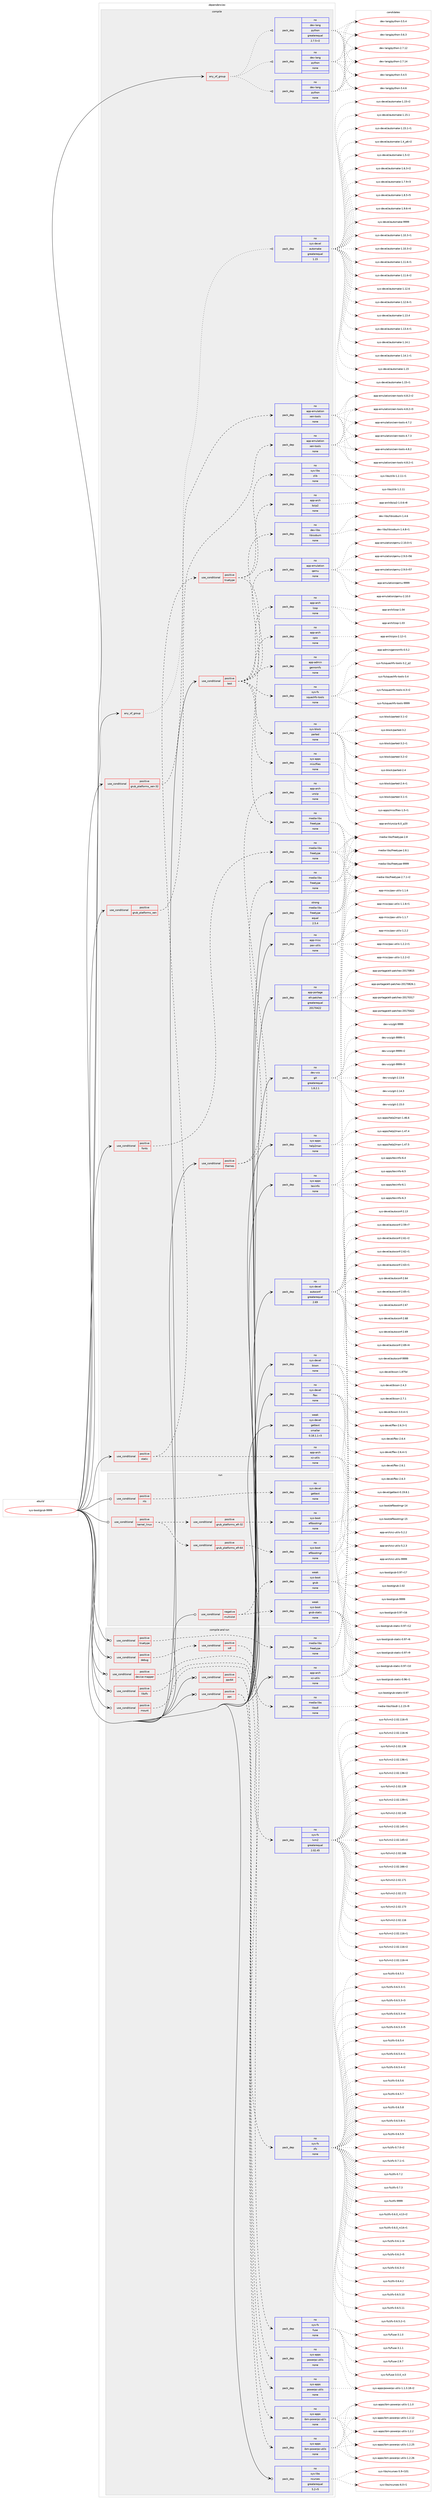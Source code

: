 digraph prolog {

# *************
# Graph options
# *************

newrank=true;
concentrate=true;
compound=true;
graph [rankdir=LR,fontname=Helvetica,fontsize=10,ranksep=1.5];#, ranksep=2.5, nodesep=0.2];
edge  [arrowhead=vee];
node  [fontname=Helvetica,fontsize=10];

# **********
# The ebuild
# **********

subgraph cluster_leftcol {
color=gray;
rank=same;
label=<<i>ebuild</i>>;
id [label="sys-boot/grub-9999", color=red, width=4, href="../sys-boot/grub-9999.svg"];
}

# ****************
# The dependencies
# ****************

subgraph cluster_midcol {
color=gray;
label=<<i>dependencies</i>>;
subgraph cluster_compile {
fillcolor="#eeeeee";
style=filled;
label=<<i>compile</i>>;
subgraph any8048 {
dependency477139 [label=<<TABLE BORDER="0" CELLBORDER="1" CELLSPACING="0" CELLPADDING="4"><TR><TD CELLPADDING="10">any_of_group</TD></TR></TABLE>>, shape=none, color=red];subgraph pack353951 {
dependency477140 [label=<<TABLE BORDER="0" CELLBORDER="1" CELLSPACING="0" CELLPADDING="4" WIDTH="220"><TR><TD ROWSPAN="6" CELLPADDING="30">pack_dep</TD></TR><TR><TD WIDTH="110">no</TD></TR><TR><TD>dev-lang</TD></TR><TR><TD>python</TD></TR><TR><TD>none</TD></TR><TR><TD></TD></TR></TABLE>>, shape=none, color=blue];
}
dependency477139:e -> dependency477140:w [weight=20,style="dotted",arrowhead="oinv"];
subgraph pack353952 {
dependency477141 [label=<<TABLE BORDER="0" CELLBORDER="1" CELLSPACING="0" CELLPADDING="4" WIDTH="220"><TR><TD ROWSPAN="6" CELLPADDING="30">pack_dep</TD></TR><TR><TD WIDTH="110">no</TD></TR><TR><TD>dev-lang</TD></TR><TR><TD>python</TD></TR><TR><TD>none</TD></TR><TR><TD></TD></TR></TABLE>>, shape=none, color=blue];
}
dependency477139:e -> dependency477141:w [weight=20,style="dotted",arrowhead="oinv"];
subgraph pack353953 {
dependency477142 [label=<<TABLE BORDER="0" CELLBORDER="1" CELLSPACING="0" CELLPADDING="4" WIDTH="220"><TR><TD ROWSPAN="6" CELLPADDING="30">pack_dep</TD></TR><TR><TD WIDTH="110">no</TD></TR><TR><TD>dev-lang</TD></TR><TR><TD>python</TD></TR><TR><TD>greaterequal</TD></TR><TR><TD>2.7.5-r2</TD></TR></TABLE>>, shape=none, color=blue];
}
dependency477139:e -> dependency477142:w [weight=20,style="dotted",arrowhead="oinv"];
}
id:e -> dependency477139:w [weight=20,style="solid",arrowhead="vee"];
subgraph any8049 {
dependency477143 [label=<<TABLE BORDER="0" CELLBORDER="1" CELLSPACING="0" CELLPADDING="4"><TR><TD CELLPADDING="10">any_of_group</TD></TR></TABLE>>, shape=none, color=red];subgraph pack353954 {
dependency477144 [label=<<TABLE BORDER="0" CELLBORDER="1" CELLSPACING="0" CELLPADDING="4" WIDTH="220"><TR><TD ROWSPAN="6" CELLPADDING="30">pack_dep</TD></TR><TR><TD WIDTH="110">no</TD></TR><TR><TD>sys-devel</TD></TR><TR><TD>automake</TD></TR><TR><TD>greaterequal</TD></TR><TR><TD>1.15</TD></TR></TABLE>>, shape=none, color=blue];
}
dependency477143:e -> dependency477144:w [weight=20,style="dotted",arrowhead="oinv"];
}
id:e -> dependency477143:w [weight=20,style="solid",arrowhead="vee"];
subgraph cond114865 {
dependency477145 [label=<<TABLE BORDER="0" CELLBORDER="1" CELLSPACING="0" CELLPADDING="4"><TR><TD ROWSPAN="3" CELLPADDING="10">use_conditional</TD></TR><TR><TD>positive</TD></TR><TR><TD>fonts</TD></TR></TABLE>>, shape=none, color=red];
subgraph pack353955 {
dependency477146 [label=<<TABLE BORDER="0" CELLBORDER="1" CELLSPACING="0" CELLPADDING="4" WIDTH="220"><TR><TD ROWSPAN="6" CELLPADDING="30">pack_dep</TD></TR><TR><TD WIDTH="110">no</TD></TR><TR><TD>media-libs</TD></TR><TR><TD>freetype</TD></TR><TR><TD>none</TD></TR><TR><TD></TD></TR></TABLE>>, shape=none, color=blue];
}
dependency477145:e -> dependency477146:w [weight=20,style="dashed",arrowhead="vee"];
}
id:e -> dependency477145:w [weight=20,style="solid",arrowhead="vee"];
subgraph cond114866 {
dependency477147 [label=<<TABLE BORDER="0" CELLBORDER="1" CELLSPACING="0" CELLPADDING="4"><TR><TD ROWSPAN="3" CELLPADDING="10">use_conditional</TD></TR><TR><TD>positive</TD></TR><TR><TD>grub_platforms_xen</TD></TR></TABLE>>, shape=none, color=red];
subgraph pack353956 {
dependency477148 [label=<<TABLE BORDER="0" CELLBORDER="1" CELLSPACING="0" CELLPADDING="4" WIDTH="220"><TR><TD ROWSPAN="6" CELLPADDING="30">pack_dep</TD></TR><TR><TD WIDTH="110">no</TD></TR><TR><TD>app-emulation</TD></TR><TR><TD>xen-tools</TD></TR><TR><TD>none</TD></TR><TR><TD></TD></TR></TABLE>>, shape=none, color=blue];
}
dependency477147:e -> dependency477148:w [weight=20,style="dashed",arrowhead="vee"];
}
id:e -> dependency477147:w [weight=20,style="solid",arrowhead="vee"];
subgraph cond114867 {
dependency477149 [label=<<TABLE BORDER="0" CELLBORDER="1" CELLSPACING="0" CELLPADDING="4"><TR><TD ROWSPAN="3" CELLPADDING="10">use_conditional</TD></TR><TR><TD>positive</TD></TR><TR><TD>grub_platforms_xen-32</TD></TR></TABLE>>, shape=none, color=red];
subgraph pack353957 {
dependency477150 [label=<<TABLE BORDER="0" CELLBORDER="1" CELLSPACING="0" CELLPADDING="4" WIDTH="220"><TR><TD ROWSPAN="6" CELLPADDING="30">pack_dep</TD></TR><TR><TD WIDTH="110">no</TD></TR><TR><TD>app-emulation</TD></TR><TR><TD>xen-tools</TD></TR><TR><TD>none</TD></TR><TR><TD></TD></TR></TABLE>>, shape=none, color=blue];
}
dependency477149:e -> dependency477150:w [weight=20,style="dashed",arrowhead="vee"];
}
id:e -> dependency477149:w [weight=20,style="solid",arrowhead="vee"];
subgraph cond114868 {
dependency477151 [label=<<TABLE BORDER="0" CELLBORDER="1" CELLSPACING="0" CELLPADDING="4"><TR><TD ROWSPAN="3" CELLPADDING="10">use_conditional</TD></TR><TR><TD>positive</TD></TR><TR><TD>static</TD></TR></TABLE>>, shape=none, color=red];
subgraph pack353958 {
dependency477152 [label=<<TABLE BORDER="0" CELLBORDER="1" CELLSPACING="0" CELLPADDING="4" WIDTH="220"><TR><TD ROWSPAN="6" CELLPADDING="30">pack_dep</TD></TR><TR><TD WIDTH="110">no</TD></TR><TR><TD>app-arch</TD></TR><TR><TD>xz-utils</TD></TR><TR><TD>none</TD></TR><TR><TD></TD></TR></TABLE>>, shape=none, color=blue];
}
dependency477151:e -> dependency477152:w [weight=20,style="dashed",arrowhead="vee"];
subgraph cond114869 {
dependency477153 [label=<<TABLE BORDER="0" CELLBORDER="1" CELLSPACING="0" CELLPADDING="4"><TR><TD ROWSPAN="3" CELLPADDING="10">use_conditional</TD></TR><TR><TD>positive</TD></TR><TR><TD>truetype</TD></TR></TABLE>>, shape=none, color=red];
subgraph pack353959 {
dependency477154 [label=<<TABLE BORDER="0" CELLBORDER="1" CELLSPACING="0" CELLPADDING="4" WIDTH="220"><TR><TD ROWSPAN="6" CELLPADDING="30">pack_dep</TD></TR><TR><TD WIDTH="110">no</TD></TR><TR><TD>app-arch</TD></TR><TR><TD>bzip2</TD></TR><TR><TD>none</TD></TR><TR><TD></TD></TR></TABLE>>, shape=none, color=blue];
}
dependency477153:e -> dependency477154:w [weight=20,style="dashed",arrowhead="vee"];
subgraph pack353960 {
dependency477155 [label=<<TABLE BORDER="0" CELLBORDER="1" CELLSPACING="0" CELLPADDING="4" WIDTH="220"><TR><TD ROWSPAN="6" CELLPADDING="30">pack_dep</TD></TR><TR><TD WIDTH="110">no</TD></TR><TR><TD>media-libs</TD></TR><TR><TD>freetype</TD></TR><TR><TD>none</TD></TR><TR><TD></TD></TR></TABLE>>, shape=none, color=blue];
}
dependency477153:e -> dependency477155:w [weight=20,style="dashed",arrowhead="vee"];
subgraph pack353961 {
dependency477156 [label=<<TABLE BORDER="0" CELLBORDER="1" CELLSPACING="0" CELLPADDING="4" WIDTH="220"><TR><TD ROWSPAN="6" CELLPADDING="30">pack_dep</TD></TR><TR><TD WIDTH="110">no</TD></TR><TR><TD>sys-libs</TD></TR><TR><TD>zlib</TD></TR><TR><TD>none</TD></TR><TR><TD></TD></TR></TABLE>>, shape=none, color=blue];
}
dependency477153:e -> dependency477156:w [weight=20,style="dashed",arrowhead="vee"];
}
dependency477151:e -> dependency477153:w [weight=20,style="dashed",arrowhead="vee"];
}
id:e -> dependency477151:w [weight=20,style="solid",arrowhead="vee"];
subgraph cond114870 {
dependency477157 [label=<<TABLE BORDER="0" CELLBORDER="1" CELLSPACING="0" CELLPADDING="4"><TR><TD ROWSPAN="3" CELLPADDING="10">use_conditional</TD></TR><TR><TD>positive</TD></TR><TR><TD>test</TD></TR></TABLE>>, shape=none, color=red];
subgraph pack353962 {
dependency477158 [label=<<TABLE BORDER="0" CELLBORDER="1" CELLSPACING="0" CELLPADDING="4" WIDTH="220"><TR><TD ROWSPAN="6" CELLPADDING="30">pack_dep</TD></TR><TR><TD WIDTH="110">no</TD></TR><TR><TD>app-admin</TD></TR><TR><TD>genromfs</TD></TR><TR><TD>none</TD></TR><TR><TD></TD></TR></TABLE>>, shape=none, color=blue];
}
dependency477157:e -> dependency477158:w [weight=20,style="dashed",arrowhead="vee"];
subgraph pack353963 {
dependency477159 [label=<<TABLE BORDER="0" CELLBORDER="1" CELLSPACING="0" CELLPADDING="4" WIDTH="220"><TR><TD ROWSPAN="6" CELLPADDING="30">pack_dep</TD></TR><TR><TD WIDTH="110">no</TD></TR><TR><TD>app-arch</TD></TR><TR><TD>cpio</TD></TR><TR><TD>none</TD></TR><TR><TD></TD></TR></TABLE>>, shape=none, color=blue];
}
dependency477157:e -> dependency477159:w [weight=20,style="dashed",arrowhead="vee"];
subgraph pack353964 {
dependency477160 [label=<<TABLE BORDER="0" CELLBORDER="1" CELLSPACING="0" CELLPADDING="4" WIDTH="220"><TR><TD ROWSPAN="6" CELLPADDING="30">pack_dep</TD></TR><TR><TD WIDTH="110">no</TD></TR><TR><TD>app-arch</TD></TR><TR><TD>lzop</TD></TR><TR><TD>none</TD></TR><TR><TD></TD></TR></TABLE>>, shape=none, color=blue];
}
dependency477157:e -> dependency477160:w [weight=20,style="dashed",arrowhead="vee"];
subgraph pack353965 {
dependency477161 [label=<<TABLE BORDER="0" CELLBORDER="1" CELLSPACING="0" CELLPADDING="4" WIDTH="220"><TR><TD ROWSPAN="6" CELLPADDING="30">pack_dep</TD></TR><TR><TD WIDTH="110">no</TD></TR><TR><TD>app-emulation</TD></TR><TR><TD>qemu</TD></TR><TR><TD>none</TD></TR><TR><TD></TD></TR></TABLE>>, shape=none, color=blue];
}
dependency477157:e -> dependency477161:w [weight=20,style="dashed",arrowhead="vee"];
subgraph pack353966 {
dependency477162 [label=<<TABLE BORDER="0" CELLBORDER="1" CELLSPACING="0" CELLPADDING="4" WIDTH="220"><TR><TD ROWSPAN="6" CELLPADDING="30">pack_dep</TD></TR><TR><TD WIDTH="110">no</TD></TR><TR><TD>dev-libs</TD></TR><TR><TD>libisoburn</TD></TR><TR><TD>none</TD></TR><TR><TD></TD></TR></TABLE>>, shape=none, color=blue];
}
dependency477157:e -> dependency477162:w [weight=20,style="dashed",arrowhead="vee"];
subgraph pack353967 {
dependency477163 [label=<<TABLE BORDER="0" CELLBORDER="1" CELLSPACING="0" CELLPADDING="4" WIDTH="220"><TR><TD ROWSPAN="6" CELLPADDING="30">pack_dep</TD></TR><TR><TD WIDTH="110">no</TD></TR><TR><TD>sys-apps</TD></TR><TR><TD>miscfiles</TD></TR><TR><TD>none</TD></TR><TR><TD></TD></TR></TABLE>>, shape=none, color=blue];
}
dependency477157:e -> dependency477163:w [weight=20,style="dashed",arrowhead="vee"];
subgraph pack353968 {
dependency477164 [label=<<TABLE BORDER="0" CELLBORDER="1" CELLSPACING="0" CELLPADDING="4" WIDTH="220"><TR><TD ROWSPAN="6" CELLPADDING="30">pack_dep</TD></TR><TR><TD WIDTH="110">no</TD></TR><TR><TD>sys-block</TD></TR><TR><TD>parted</TD></TR><TR><TD>none</TD></TR><TR><TD></TD></TR></TABLE>>, shape=none, color=blue];
}
dependency477157:e -> dependency477164:w [weight=20,style="dashed",arrowhead="vee"];
subgraph pack353969 {
dependency477165 [label=<<TABLE BORDER="0" CELLBORDER="1" CELLSPACING="0" CELLPADDING="4" WIDTH="220"><TR><TD ROWSPAN="6" CELLPADDING="30">pack_dep</TD></TR><TR><TD WIDTH="110">no</TD></TR><TR><TD>sys-fs</TD></TR><TR><TD>squashfs-tools</TD></TR><TR><TD>none</TD></TR><TR><TD></TD></TR></TABLE>>, shape=none, color=blue];
}
dependency477157:e -> dependency477165:w [weight=20,style="dashed",arrowhead="vee"];
}
id:e -> dependency477157:w [weight=20,style="solid",arrowhead="vee"];
subgraph cond114871 {
dependency477166 [label=<<TABLE BORDER="0" CELLBORDER="1" CELLSPACING="0" CELLPADDING="4"><TR><TD ROWSPAN="3" CELLPADDING="10">use_conditional</TD></TR><TR><TD>positive</TD></TR><TR><TD>themes</TD></TR></TABLE>>, shape=none, color=red];
subgraph pack353970 {
dependency477167 [label=<<TABLE BORDER="0" CELLBORDER="1" CELLSPACING="0" CELLPADDING="4" WIDTH="220"><TR><TD ROWSPAN="6" CELLPADDING="30">pack_dep</TD></TR><TR><TD WIDTH="110">no</TD></TR><TR><TD>app-arch</TD></TR><TR><TD>unzip</TD></TR><TR><TD>none</TD></TR><TR><TD></TD></TR></TABLE>>, shape=none, color=blue];
}
dependency477166:e -> dependency477167:w [weight=20,style="dashed",arrowhead="vee"];
subgraph pack353971 {
dependency477168 [label=<<TABLE BORDER="0" CELLBORDER="1" CELLSPACING="0" CELLPADDING="4" WIDTH="220"><TR><TD ROWSPAN="6" CELLPADDING="30">pack_dep</TD></TR><TR><TD WIDTH="110">no</TD></TR><TR><TD>media-libs</TD></TR><TR><TD>freetype</TD></TR><TR><TD>none</TD></TR><TR><TD></TD></TR></TABLE>>, shape=none, color=blue];
}
dependency477166:e -> dependency477168:w [weight=20,style="dashed",arrowhead="vee"];
}
id:e -> dependency477166:w [weight=20,style="solid",arrowhead="vee"];
subgraph pack353972 {
dependency477169 [label=<<TABLE BORDER="0" CELLBORDER="1" CELLSPACING="0" CELLPADDING="4" WIDTH="220"><TR><TD ROWSPAN="6" CELLPADDING="30">pack_dep</TD></TR><TR><TD WIDTH="110">no</TD></TR><TR><TD>app-misc</TD></TR><TR><TD>pax-utils</TD></TR><TR><TD>none</TD></TR><TR><TD></TD></TR></TABLE>>, shape=none, color=blue];
}
id:e -> dependency477169:w [weight=20,style="solid",arrowhead="vee"];
subgraph pack353973 {
dependency477170 [label=<<TABLE BORDER="0" CELLBORDER="1" CELLSPACING="0" CELLPADDING="4" WIDTH="220"><TR><TD ROWSPAN="6" CELLPADDING="30">pack_dep</TD></TR><TR><TD WIDTH="110">no</TD></TR><TR><TD>app-portage</TD></TR><TR><TD>elt-patches</TD></TR><TR><TD>greaterequal</TD></TR><TR><TD>20170422</TD></TR></TABLE>>, shape=none, color=blue];
}
id:e -> dependency477170:w [weight=20,style="solid",arrowhead="vee"];
subgraph pack353974 {
dependency477171 [label=<<TABLE BORDER="0" CELLBORDER="1" CELLSPACING="0" CELLPADDING="4" WIDTH="220"><TR><TD ROWSPAN="6" CELLPADDING="30">pack_dep</TD></TR><TR><TD WIDTH="110">no</TD></TR><TR><TD>dev-vcs</TD></TR><TR><TD>git</TD></TR><TR><TD>greaterequal</TD></TR><TR><TD>1.8.2.1</TD></TR></TABLE>>, shape=none, color=blue];
}
id:e -> dependency477171:w [weight=20,style="solid",arrowhead="vee"];
subgraph pack353975 {
dependency477172 [label=<<TABLE BORDER="0" CELLBORDER="1" CELLSPACING="0" CELLPADDING="4" WIDTH="220"><TR><TD ROWSPAN="6" CELLPADDING="30">pack_dep</TD></TR><TR><TD WIDTH="110">no</TD></TR><TR><TD>sys-apps</TD></TR><TR><TD>help2man</TD></TR><TR><TD>none</TD></TR><TR><TD></TD></TR></TABLE>>, shape=none, color=blue];
}
id:e -> dependency477172:w [weight=20,style="solid",arrowhead="vee"];
subgraph pack353976 {
dependency477173 [label=<<TABLE BORDER="0" CELLBORDER="1" CELLSPACING="0" CELLPADDING="4" WIDTH="220"><TR><TD ROWSPAN="6" CELLPADDING="30">pack_dep</TD></TR><TR><TD WIDTH="110">no</TD></TR><TR><TD>sys-apps</TD></TR><TR><TD>texinfo</TD></TR><TR><TD>none</TD></TR><TR><TD></TD></TR></TABLE>>, shape=none, color=blue];
}
id:e -> dependency477173:w [weight=20,style="solid",arrowhead="vee"];
subgraph pack353977 {
dependency477174 [label=<<TABLE BORDER="0" CELLBORDER="1" CELLSPACING="0" CELLPADDING="4" WIDTH="220"><TR><TD ROWSPAN="6" CELLPADDING="30">pack_dep</TD></TR><TR><TD WIDTH="110">no</TD></TR><TR><TD>sys-devel</TD></TR><TR><TD>autoconf</TD></TR><TR><TD>greaterequal</TD></TR><TR><TD>2.69</TD></TR></TABLE>>, shape=none, color=blue];
}
id:e -> dependency477174:w [weight=20,style="solid",arrowhead="vee"];
subgraph pack353978 {
dependency477175 [label=<<TABLE BORDER="0" CELLBORDER="1" CELLSPACING="0" CELLPADDING="4" WIDTH="220"><TR><TD ROWSPAN="6" CELLPADDING="30">pack_dep</TD></TR><TR><TD WIDTH="110">no</TD></TR><TR><TD>sys-devel</TD></TR><TR><TD>bison</TD></TR><TR><TD>none</TD></TR><TR><TD></TD></TR></TABLE>>, shape=none, color=blue];
}
id:e -> dependency477175:w [weight=20,style="solid",arrowhead="vee"];
subgraph pack353979 {
dependency477176 [label=<<TABLE BORDER="0" CELLBORDER="1" CELLSPACING="0" CELLPADDING="4" WIDTH="220"><TR><TD ROWSPAN="6" CELLPADDING="30">pack_dep</TD></TR><TR><TD WIDTH="110">no</TD></TR><TR><TD>sys-devel</TD></TR><TR><TD>flex</TD></TR><TR><TD>none</TD></TR><TR><TD></TD></TR></TABLE>>, shape=none, color=blue];
}
id:e -> dependency477176:w [weight=20,style="solid",arrowhead="vee"];
subgraph pack353980 {
dependency477177 [label=<<TABLE BORDER="0" CELLBORDER="1" CELLSPACING="0" CELLPADDING="4" WIDTH="220"><TR><TD ROWSPAN="6" CELLPADDING="30">pack_dep</TD></TR><TR><TD WIDTH="110">strong</TD></TR><TR><TD>media-libs</TD></TR><TR><TD>freetype</TD></TR><TR><TD>equal</TD></TR><TR><TD>2.5.4</TD></TR></TABLE>>, shape=none, color=blue];
}
id:e -> dependency477177:w [weight=20,style="solid",arrowhead="vee"];
subgraph pack353981 {
dependency477178 [label=<<TABLE BORDER="0" CELLBORDER="1" CELLSPACING="0" CELLPADDING="4" WIDTH="220"><TR><TD ROWSPAN="6" CELLPADDING="30">pack_dep</TD></TR><TR><TD WIDTH="110">weak</TD></TR><TR><TD>sys-devel</TD></TR><TR><TD>gettext</TD></TR><TR><TD>smaller</TD></TR><TR><TD>0.18.1.1-r3</TD></TR></TABLE>>, shape=none, color=blue];
}
id:e -> dependency477178:w [weight=20,style="solid",arrowhead="vee"];
}
subgraph cluster_compileandrun {
fillcolor="#eeeeee";
style=filled;
label=<<i>compile and run</i>>;
subgraph cond114872 {
dependency477179 [label=<<TABLE BORDER="0" CELLBORDER="1" CELLSPACING="0" CELLPADDING="4"><TR><TD ROWSPAN="3" CELLPADDING="10">use_conditional</TD></TR><TR><TD>positive</TD></TR><TR><TD>debug</TD></TR></TABLE>>, shape=none, color=red];
subgraph cond114873 {
dependency477180 [label=<<TABLE BORDER="0" CELLBORDER="1" CELLSPACING="0" CELLPADDING="4"><TR><TD ROWSPAN="3" CELLPADDING="10">use_conditional</TD></TR><TR><TD>positive</TD></TR><TR><TD>sdl</TD></TR></TABLE>>, shape=none, color=red];
subgraph pack353982 {
dependency477181 [label=<<TABLE BORDER="0" CELLBORDER="1" CELLSPACING="0" CELLPADDING="4" WIDTH="220"><TR><TD ROWSPAN="6" CELLPADDING="30">pack_dep</TD></TR><TR><TD WIDTH="110">no</TD></TR><TR><TD>media-libs</TD></TR><TR><TD>libsdl</TD></TR><TR><TD>none</TD></TR><TR><TD></TD></TR></TABLE>>, shape=none, color=blue];
}
dependency477180:e -> dependency477181:w [weight=20,style="dashed",arrowhead="vee"];
}
dependency477179:e -> dependency477180:w [weight=20,style="dashed",arrowhead="vee"];
}
id:e -> dependency477179:w [weight=20,style="solid",arrowhead="odotvee"];
subgraph cond114874 {
dependency477182 [label=<<TABLE BORDER="0" CELLBORDER="1" CELLSPACING="0" CELLPADDING="4"><TR><TD ROWSPAN="3" CELLPADDING="10">use_conditional</TD></TR><TR><TD>positive</TD></TR><TR><TD>device-mapper</TD></TR></TABLE>>, shape=none, color=red];
subgraph pack353983 {
dependency477183 [label=<<TABLE BORDER="0" CELLBORDER="1" CELLSPACING="0" CELLPADDING="4" WIDTH="220"><TR><TD ROWSPAN="6" CELLPADDING="30">pack_dep</TD></TR><TR><TD WIDTH="110">no</TD></TR><TR><TD>sys-fs</TD></TR><TR><TD>lvm2</TD></TR><TR><TD>greaterequal</TD></TR><TR><TD>2.02.45</TD></TR></TABLE>>, shape=none, color=blue];
}
dependency477182:e -> dependency477183:w [weight=20,style="dashed",arrowhead="vee"];
}
id:e -> dependency477182:w [weight=20,style="solid",arrowhead="odotvee"];
subgraph cond114875 {
dependency477184 [label=<<TABLE BORDER="0" CELLBORDER="1" CELLSPACING="0" CELLPADDING="4"><TR><TD ROWSPAN="3" CELLPADDING="10">use_conditional</TD></TR><TR><TD>positive</TD></TR><TR><TD>libzfs</TD></TR></TABLE>>, shape=none, color=red];
subgraph pack353984 {
dependency477185 [label=<<TABLE BORDER="0" CELLBORDER="1" CELLSPACING="0" CELLPADDING="4" WIDTH="220"><TR><TD ROWSPAN="6" CELLPADDING="30">pack_dep</TD></TR><TR><TD WIDTH="110">no</TD></TR><TR><TD>sys-fs</TD></TR><TR><TD>zfs</TD></TR><TR><TD>none</TD></TR><TR><TD></TD></TR></TABLE>>, shape=none, color=blue];
}
dependency477184:e -> dependency477185:w [weight=20,style="dashed",arrowhead="vee"];
}
id:e -> dependency477184:w [weight=20,style="solid",arrowhead="odotvee"];
subgraph cond114876 {
dependency477186 [label=<<TABLE BORDER="0" CELLBORDER="1" CELLSPACING="0" CELLPADDING="4"><TR><TD ROWSPAN="3" CELLPADDING="10">use_conditional</TD></TR><TR><TD>positive</TD></TR><TR><TD>mount</TD></TR></TABLE>>, shape=none, color=red];
subgraph pack353985 {
dependency477187 [label=<<TABLE BORDER="0" CELLBORDER="1" CELLSPACING="0" CELLPADDING="4" WIDTH="220"><TR><TD ROWSPAN="6" CELLPADDING="30">pack_dep</TD></TR><TR><TD WIDTH="110">no</TD></TR><TR><TD>sys-fs</TD></TR><TR><TD>fuse</TD></TR><TR><TD>none</TD></TR><TR><TD></TD></TR></TABLE>>, shape=none, color=blue];
}
dependency477186:e -> dependency477187:w [weight=20,style="dashed",arrowhead="vee"];
}
id:e -> dependency477186:w [weight=20,style="solid",arrowhead="odotvee"];
subgraph cond114877 {
dependency477188 [label=<<TABLE BORDER="0" CELLBORDER="1" CELLSPACING="0" CELLPADDING="4"><TR><TD ROWSPAN="3" CELLPADDING="10">use_conditional</TD></TR><TR><TD>positive</TD></TR><TR><TD>ppc</TD></TR></TABLE>>, shape=none, color=red];
subgraph pack353986 {
dependency477189 [label=<<TABLE BORDER="0" CELLBORDER="1" CELLSPACING="0" CELLPADDING="4" WIDTH="220"><TR><TD ROWSPAN="6" CELLPADDING="30">pack_dep</TD></TR><TR><TD WIDTH="110">no</TD></TR><TR><TD>sys-apps</TD></TR><TR><TD>ibm-powerpc-utils</TD></TR><TR><TD>none</TD></TR><TR><TD></TD></TR></TABLE>>, shape=none, color=blue];
}
dependency477188:e -> dependency477189:w [weight=20,style="dashed",arrowhead="vee"];
subgraph pack353987 {
dependency477190 [label=<<TABLE BORDER="0" CELLBORDER="1" CELLSPACING="0" CELLPADDING="4" WIDTH="220"><TR><TD ROWSPAN="6" CELLPADDING="30">pack_dep</TD></TR><TR><TD WIDTH="110">no</TD></TR><TR><TD>sys-apps</TD></TR><TR><TD>powerpc-utils</TD></TR><TR><TD>none</TD></TR><TR><TD></TD></TR></TABLE>>, shape=none, color=blue];
}
dependency477188:e -> dependency477190:w [weight=20,style="dashed",arrowhead="vee"];
}
id:e -> dependency477188:w [weight=20,style="solid",arrowhead="odotvee"];
subgraph cond114878 {
dependency477191 [label=<<TABLE BORDER="0" CELLBORDER="1" CELLSPACING="0" CELLPADDING="4"><TR><TD ROWSPAN="3" CELLPADDING="10">use_conditional</TD></TR><TR><TD>positive</TD></TR><TR><TD>ppc64</TD></TR></TABLE>>, shape=none, color=red];
subgraph pack353988 {
dependency477192 [label=<<TABLE BORDER="0" CELLBORDER="1" CELLSPACING="0" CELLPADDING="4" WIDTH="220"><TR><TD ROWSPAN="6" CELLPADDING="30">pack_dep</TD></TR><TR><TD WIDTH="110">no</TD></TR><TR><TD>sys-apps</TD></TR><TR><TD>ibm-powerpc-utils</TD></TR><TR><TD>none</TD></TR><TR><TD></TD></TR></TABLE>>, shape=none, color=blue];
}
dependency477191:e -> dependency477192:w [weight=20,style="dashed",arrowhead="vee"];
subgraph pack353989 {
dependency477193 [label=<<TABLE BORDER="0" CELLBORDER="1" CELLSPACING="0" CELLPADDING="4" WIDTH="220"><TR><TD ROWSPAN="6" CELLPADDING="30">pack_dep</TD></TR><TR><TD WIDTH="110">no</TD></TR><TR><TD>sys-apps</TD></TR><TR><TD>powerpc-utils</TD></TR><TR><TD>none</TD></TR><TR><TD></TD></TR></TABLE>>, shape=none, color=blue];
}
dependency477191:e -> dependency477193:w [weight=20,style="dashed",arrowhead="vee"];
}
id:e -> dependency477191:w [weight=20,style="solid",arrowhead="odotvee"];
subgraph cond114879 {
dependency477194 [label=<<TABLE BORDER="0" CELLBORDER="1" CELLSPACING="0" CELLPADDING="4"><TR><TD ROWSPAN="3" CELLPADDING="10">use_conditional</TD></TR><TR><TD>positive</TD></TR><TR><TD>truetype</TD></TR></TABLE>>, shape=none, color=red];
subgraph pack353990 {
dependency477195 [label=<<TABLE BORDER="0" CELLBORDER="1" CELLSPACING="0" CELLPADDING="4" WIDTH="220"><TR><TD ROWSPAN="6" CELLPADDING="30">pack_dep</TD></TR><TR><TD WIDTH="110">no</TD></TR><TR><TD>media-libs</TD></TR><TR><TD>freetype</TD></TR><TR><TD>none</TD></TR><TR><TD></TD></TR></TABLE>>, shape=none, color=blue];
}
dependency477194:e -> dependency477195:w [weight=20,style="dashed",arrowhead="vee"];
}
id:e -> dependency477194:w [weight=20,style="solid",arrowhead="odotvee"];
subgraph pack353991 {
dependency477196 [label=<<TABLE BORDER="0" CELLBORDER="1" CELLSPACING="0" CELLPADDING="4" WIDTH="220"><TR><TD ROWSPAN="6" CELLPADDING="30">pack_dep</TD></TR><TR><TD WIDTH="110">no</TD></TR><TR><TD>app-arch</TD></TR><TR><TD>xz-utils</TD></TR><TR><TD>none</TD></TR><TR><TD></TD></TR></TABLE>>, shape=none, color=blue];
}
id:e -> dependency477196:w [weight=20,style="solid",arrowhead="odotvee"];
subgraph pack353992 {
dependency477197 [label=<<TABLE BORDER="0" CELLBORDER="1" CELLSPACING="0" CELLPADDING="4" WIDTH="220"><TR><TD ROWSPAN="6" CELLPADDING="30">pack_dep</TD></TR><TR><TD WIDTH="110">no</TD></TR><TR><TD>sys-libs</TD></TR><TR><TD>ncurses</TD></TR><TR><TD>greaterequal</TD></TR><TR><TD>5.2-r5</TD></TR></TABLE>>, shape=none, color=blue];
}
id:e -> dependency477197:w [weight=20,style="solid",arrowhead="odotvee"];
}
subgraph cluster_run {
fillcolor="#eeeeee";
style=filled;
label=<<i>run</i>>;
subgraph cond114880 {
dependency477198 [label=<<TABLE BORDER="0" CELLBORDER="1" CELLSPACING="0" CELLPADDING="4"><TR><TD ROWSPAN="3" CELLPADDING="10">use_conditional</TD></TR><TR><TD>negative</TD></TR><TR><TD>multislot</TD></TR></TABLE>>, shape=none, color=red];
subgraph pack353993 {
dependency477199 [label=<<TABLE BORDER="0" CELLBORDER="1" CELLSPACING="0" CELLPADDING="4" WIDTH="220"><TR><TD ROWSPAN="6" CELLPADDING="30">pack_dep</TD></TR><TR><TD WIDTH="110">weak</TD></TR><TR><TD>sys-boot</TD></TR><TR><TD>grub</TD></TR><TR><TD>none</TD></TR><TR><TD></TD></TR></TABLE>>, shape=none, color=blue];
}
dependency477198:e -> dependency477199:w [weight=20,style="dashed",arrowhead="vee"];
subgraph pack353994 {
dependency477200 [label=<<TABLE BORDER="0" CELLBORDER="1" CELLSPACING="0" CELLPADDING="4" WIDTH="220"><TR><TD ROWSPAN="6" CELLPADDING="30">pack_dep</TD></TR><TR><TD WIDTH="110">weak</TD></TR><TR><TD>sys-boot</TD></TR><TR><TD>grub-static</TD></TR><TR><TD>none</TD></TR><TR><TD></TD></TR></TABLE>>, shape=none, color=blue];
}
dependency477198:e -> dependency477200:w [weight=20,style="dashed",arrowhead="vee"];
}
id:e -> dependency477198:w [weight=20,style="solid",arrowhead="odot"];
subgraph cond114881 {
dependency477201 [label=<<TABLE BORDER="0" CELLBORDER="1" CELLSPACING="0" CELLPADDING="4"><TR><TD ROWSPAN="3" CELLPADDING="10">use_conditional</TD></TR><TR><TD>positive</TD></TR><TR><TD>kernel_linux</TD></TR></TABLE>>, shape=none, color=red];
subgraph cond114882 {
dependency477202 [label=<<TABLE BORDER="0" CELLBORDER="1" CELLSPACING="0" CELLPADDING="4"><TR><TD ROWSPAN="3" CELLPADDING="10">use_conditional</TD></TR><TR><TD>positive</TD></TR><TR><TD>grub_platforms_efi-32</TD></TR></TABLE>>, shape=none, color=red];
subgraph pack353995 {
dependency477203 [label=<<TABLE BORDER="0" CELLBORDER="1" CELLSPACING="0" CELLPADDING="4" WIDTH="220"><TR><TD ROWSPAN="6" CELLPADDING="30">pack_dep</TD></TR><TR><TD WIDTH="110">no</TD></TR><TR><TD>sys-boot</TD></TR><TR><TD>efibootmgr</TD></TR><TR><TD>none</TD></TR><TR><TD></TD></TR></TABLE>>, shape=none, color=blue];
}
dependency477202:e -> dependency477203:w [weight=20,style="dashed",arrowhead="vee"];
}
dependency477201:e -> dependency477202:w [weight=20,style="dashed",arrowhead="vee"];
subgraph cond114883 {
dependency477204 [label=<<TABLE BORDER="0" CELLBORDER="1" CELLSPACING="0" CELLPADDING="4"><TR><TD ROWSPAN="3" CELLPADDING="10">use_conditional</TD></TR><TR><TD>positive</TD></TR><TR><TD>grub_platforms_efi-64</TD></TR></TABLE>>, shape=none, color=red];
subgraph pack353996 {
dependency477205 [label=<<TABLE BORDER="0" CELLBORDER="1" CELLSPACING="0" CELLPADDING="4" WIDTH="220"><TR><TD ROWSPAN="6" CELLPADDING="30">pack_dep</TD></TR><TR><TD WIDTH="110">no</TD></TR><TR><TD>sys-boot</TD></TR><TR><TD>efibootmgr</TD></TR><TR><TD>none</TD></TR><TR><TD></TD></TR></TABLE>>, shape=none, color=blue];
}
dependency477204:e -> dependency477205:w [weight=20,style="dashed",arrowhead="vee"];
}
dependency477201:e -> dependency477204:w [weight=20,style="dashed",arrowhead="vee"];
}
id:e -> dependency477201:w [weight=20,style="solid",arrowhead="odot"];
subgraph cond114884 {
dependency477206 [label=<<TABLE BORDER="0" CELLBORDER="1" CELLSPACING="0" CELLPADDING="4"><TR><TD ROWSPAN="3" CELLPADDING="10">use_conditional</TD></TR><TR><TD>positive</TD></TR><TR><TD>nls</TD></TR></TABLE>>, shape=none, color=red];
subgraph pack353997 {
dependency477207 [label=<<TABLE BORDER="0" CELLBORDER="1" CELLSPACING="0" CELLPADDING="4" WIDTH="220"><TR><TD ROWSPAN="6" CELLPADDING="30">pack_dep</TD></TR><TR><TD WIDTH="110">no</TD></TR><TR><TD>sys-devel</TD></TR><TR><TD>gettext</TD></TR><TR><TD>none</TD></TR><TR><TD></TD></TR></TABLE>>, shape=none, color=blue];
}
dependency477206:e -> dependency477207:w [weight=20,style="dashed",arrowhead="vee"];
}
id:e -> dependency477206:w [weight=20,style="solid",arrowhead="odot"];
}
}

# **************
# The candidates
# **************

subgraph cluster_choices {
rank=same;
color=gray;
label=<<i>candidates</i>>;

subgraph choice353951 {
color=black;
nodesep=1;
choice10010111845108971101034711212111610411111045504655464950 [label="dev-lang/python-2.7.12", color=red, width=4,href="../dev-lang/python-2.7.12.svg"];
choice10010111845108971101034711212111610411111045504655464952 [label="dev-lang/python-2.7.14", color=red, width=4,href="../dev-lang/python-2.7.14.svg"];
choice100101118451089711010347112121116104111110455146524653 [label="dev-lang/python-3.4.5", color=red, width=4,href="../dev-lang/python-3.4.5.svg"];
choice100101118451089711010347112121116104111110455146524654 [label="dev-lang/python-3.4.6", color=red, width=4,href="../dev-lang/python-3.4.6.svg"];
choice100101118451089711010347112121116104111110455146534652 [label="dev-lang/python-3.5.4", color=red, width=4,href="../dev-lang/python-3.5.4.svg"];
choice100101118451089711010347112121116104111110455146544651 [label="dev-lang/python-3.6.3", color=red, width=4,href="../dev-lang/python-3.6.3.svg"];
dependency477140:e -> choice10010111845108971101034711212111610411111045504655464950:w [style=dotted,weight="100"];
dependency477140:e -> choice10010111845108971101034711212111610411111045504655464952:w [style=dotted,weight="100"];
dependency477140:e -> choice100101118451089711010347112121116104111110455146524653:w [style=dotted,weight="100"];
dependency477140:e -> choice100101118451089711010347112121116104111110455146524654:w [style=dotted,weight="100"];
dependency477140:e -> choice100101118451089711010347112121116104111110455146534652:w [style=dotted,weight="100"];
dependency477140:e -> choice100101118451089711010347112121116104111110455146544651:w [style=dotted,weight="100"];
}
subgraph choice353952 {
color=black;
nodesep=1;
choice10010111845108971101034711212111610411111045504655464950 [label="dev-lang/python-2.7.12", color=red, width=4,href="../dev-lang/python-2.7.12.svg"];
choice10010111845108971101034711212111610411111045504655464952 [label="dev-lang/python-2.7.14", color=red, width=4,href="../dev-lang/python-2.7.14.svg"];
choice100101118451089711010347112121116104111110455146524653 [label="dev-lang/python-3.4.5", color=red, width=4,href="../dev-lang/python-3.4.5.svg"];
choice100101118451089711010347112121116104111110455146524654 [label="dev-lang/python-3.4.6", color=red, width=4,href="../dev-lang/python-3.4.6.svg"];
choice100101118451089711010347112121116104111110455146534652 [label="dev-lang/python-3.5.4", color=red, width=4,href="../dev-lang/python-3.5.4.svg"];
choice100101118451089711010347112121116104111110455146544651 [label="dev-lang/python-3.6.3", color=red, width=4,href="../dev-lang/python-3.6.3.svg"];
dependency477141:e -> choice10010111845108971101034711212111610411111045504655464950:w [style=dotted,weight="100"];
dependency477141:e -> choice10010111845108971101034711212111610411111045504655464952:w [style=dotted,weight="100"];
dependency477141:e -> choice100101118451089711010347112121116104111110455146524653:w [style=dotted,weight="100"];
dependency477141:e -> choice100101118451089711010347112121116104111110455146524654:w [style=dotted,weight="100"];
dependency477141:e -> choice100101118451089711010347112121116104111110455146534652:w [style=dotted,weight="100"];
dependency477141:e -> choice100101118451089711010347112121116104111110455146544651:w [style=dotted,weight="100"];
}
subgraph choice353953 {
color=black;
nodesep=1;
choice10010111845108971101034711212111610411111045504655464950 [label="dev-lang/python-2.7.12", color=red, width=4,href="../dev-lang/python-2.7.12.svg"];
choice10010111845108971101034711212111610411111045504655464952 [label="dev-lang/python-2.7.14", color=red, width=4,href="../dev-lang/python-2.7.14.svg"];
choice100101118451089711010347112121116104111110455146524653 [label="dev-lang/python-3.4.5", color=red, width=4,href="../dev-lang/python-3.4.5.svg"];
choice100101118451089711010347112121116104111110455146524654 [label="dev-lang/python-3.4.6", color=red, width=4,href="../dev-lang/python-3.4.6.svg"];
choice100101118451089711010347112121116104111110455146534652 [label="dev-lang/python-3.5.4", color=red, width=4,href="../dev-lang/python-3.5.4.svg"];
choice100101118451089711010347112121116104111110455146544651 [label="dev-lang/python-3.6.3", color=red, width=4,href="../dev-lang/python-3.6.3.svg"];
dependency477142:e -> choice10010111845108971101034711212111610411111045504655464950:w [style=dotted,weight="100"];
dependency477142:e -> choice10010111845108971101034711212111610411111045504655464952:w [style=dotted,weight="100"];
dependency477142:e -> choice100101118451089711010347112121116104111110455146524653:w [style=dotted,weight="100"];
dependency477142:e -> choice100101118451089711010347112121116104111110455146524654:w [style=dotted,weight="100"];
dependency477142:e -> choice100101118451089711010347112121116104111110455146534652:w [style=dotted,weight="100"];
dependency477142:e -> choice100101118451089711010347112121116104111110455146544651:w [style=dotted,weight="100"];
}
subgraph choice353954 {
color=black;
nodesep=1;
choice11512111545100101118101108479711711611110997107101454946494846514511449 [label="sys-devel/automake-1.10.3-r1", color=red, width=4,href="../sys-devel/automake-1.10.3-r1.svg"];
choice11512111545100101118101108479711711611110997107101454946494846514511450 [label="sys-devel/automake-1.10.3-r2", color=red, width=4,href="../sys-devel/automake-1.10.3-r2.svg"];
choice11512111545100101118101108479711711611110997107101454946494946544511449 [label="sys-devel/automake-1.11.6-r1", color=red, width=4,href="../sys-devel/automake-1.11.6-r1.svg"];
choice11512111545100101118101108479711711611110997107101454946494946544511450 [label="sys-devel/automake-1.11.6-r2", color=red, width=4,href="../sys-devel/automake-1.11.6-r2.svg"];
choice1151211154510010111810110847971171161111099710710145494649504654 [label="sys-devel/automake-1.12.6", color=red, width=4,href="../sys-devel/automake-1.12.6.svg"];
choice11512111545100101118101108479711711611110997107101454946495046544511449 [label="sys-devel/automake-1.12.6-r1", color=red, width=4,href="../sys-devel/automake-1.12.6-r1.svg"];
choice1151211154510010111810110847971171161111099710710145494649514652 [label="sys-devel/automake-1.13.4", color=red, width=4,href="../sys-devel/automake-1.13.4.svg"];
choice11512111545100101118101108479711711611110997107101454946495146524511449 [label="sys-devel/automake-1.13.4-r1", color=red, width=4,href="../sys-devel/automake-1.13.4-r1.svg"];
choice1151211154510010111810110847971171161111099710710145494649524649 [label="sys-devel/automake-1.14.1", color=red, width=4,href="../sys-devel/automake-1.14.1.svg"];
choice11512111545100101118101108479711711611110997107101454946495246494511449 [label="sys-devel/automake-1.14.1-r1", color=red, width=4,href="../sys-devel/automake-1.14.1-r1.svg"];
choice115121115451001011181011084797117116111109971071014549464953 [label="sys-devel/automake-1.15", color=red, width=4,href="../sys-devel/automake-1.15.svg"];
choice1151211154510010111810110847971171161111099710710145494649534511449 [label="sys-devel/automake-1.15-r1", color=red, width=4,href="../sys-devel/automake-1.15-r1.svg"];
choice1151211154510010111810110847971171161111099710710145494649534511450 [label="sys-devel/automake-1.15-r2", color=red, width=4,href="../sys-devel/automake-1.15-r2.svg"];
choice1151211154510010111810110847971171161111099710710145494649534649 [label="sys-devel/automake-1.15.1", color=red, width=4,href="../sys-devel/automake-1.15.1.svg"];
choice11512111545100101118101108479711711611110997107101454946495346494511449 [label="sys-devel/automake-1.15.1-r1", color=red, width=4,href="../sys-devel/automake-1.15.1-r1.svg"];
choice115121115451001011181011084797117116111109971071014549465295112544511450 [label="sys-devel/automake-1.4_p6-r2", color=red, width=4,href="../sys-devel/automake-1.4_p6-r2.svg"];
choice11512111545100101118101108479711711611110997107101454946534511450 [label="sys-devel/automake-1.5-r2", color=red, width=4,href="../sys-devel/automake-1.5-r2.svg"];
choice115121115451001011181011084797117116111109971071014549465446514511450 [label="sys-devel/automake-1.6.3-r2", color=red, width=4,href="../sys-devel/automake-1.6.3-r2.svg"];
choice115121115451001011181011084797117116111109971071014549465546574511451 [label="sys-devel/automake-1.7.9-r3", color=red, width=4,href="../sys-devel/automake-1.7.9-r3.svg"];
choice115121115451001011181011084797117116111109971071014549465646534511453 [label="sys-devel/automake-1.8.5-r5", color=red, width=4,href="../sys-devel/automake-1.8.5-r5.svg"];
choice115121115451001011181011084797117116111109971071014549465746544511452 [label="sys-devel/automake-1.9.6-r4", color=red, width=4,href="../sys-devel/automake-1.9.6-r4.svg"];
choice115121115451001011181011084797117116111109971071014557575757 [label="sys-devel/automake-9999", color=red, width=4,href="../sys-devel/automake-9999.svg"];
dependency477144:e -> choice11512111545100101118101108479711711611110997107101454946494846514511449:w [style=dotted,weight="100"];
dependency477144:e -> choice11512111545100101118101108479711711611110997107101454946494846514511450:w [style=dotted,weight="100"];
dependency477144:e -> choice11512111545100101118101108479711711611110997107101454946494946544511449:w [style=dotted,weight="100"];
dependency477144:e -> choice11512111545100101118101108479711711611110997107101454946494946544511450:w [style=dotted,weight="100"];
dependency477144:e -> choice1151211154510010111810110847971171161111099710710145494649504654:w [style=dotted,weight="100"];
dependency477144:e -> choice11512111545100101118101108479711711611110997107101454946495046544511449:w [style=dotted,weight="100"];
dependency477144:e -> choice1151211154510010111810110847971171161111099710710145494649514652:w [style=dotted,weight="100"];
dependency477144:e -> choice11512111545100101118101108479711711611110997107101454946495146524511449:w [style=dotted,weight="100"];
dependency477144:e -> choice1151211154510010111810110847971171161111099710710145494649524649:w [style=dotted,weight="100"];
dependency477144:e -> choice11512111545100101118101108479711711611110997107101454946495246494511449:w [style=dotted,weight="100"];
dependency477144:e -> choice115121115451001011181011084797117116111109971071014549464953:w [style=dotted,weight="100"];
dependency477144:e -> choice1151211154510010111810110847971171161111099710710145494649534511449:w [style=dotted,weight="100"];
dependency477144:e -> choice1151211154510010111810110847971171161111099710710145494649534511450:w [style=dotted,weight="100"];
dependency477144:e -> choice1151211154510010111810110847971171161111099710710145494649534649:w [style=dotted,weight="100"];
dependency477144:e -> choice11512111545100101118101108479711711611110997107101454946495346494511449:w [style=dotted,weight="100"];
dependency477144:e -> choice115121115451001011181011084797117116111109971071014549465295112544511450:w [style=dotted,weight="100"];
dependency477144:e -> choice11512111545100101118101108479711711611110997107101454946534511450:w [style=dotted,weight="100"];
dependency477144:e -> choice115121115451001011181011084797117116111109971071014549465446514511450:w [style=dotted,weight="100"];
dependency477144:e -> choice115121115451001011181011084797117116111109971071014549465546574511451:w [style=dotted,weight="100"];
dependency477144:e -> choice115121115451001011181011084797117116111109971071014549465646534511453:w [style=dotted,weight="100"];
dependency477144:e -> choice115121115451001011181011084797117116111109971071014549465746544511452:w [style=dotted,weight="100"];
dependency477144:e -> choice115121115451001011181011084797117116111109971071014557575757:w [style=dotted,weight="100"];
}
subgraph choice353955 {
color=black;
nodesep=1;
choice109101100105974510810598115471021141011011161211121014550465546494511450 [label="media-libs/freetype-2.7.1-r2", color=red, width=4,href="../media-libs/freetype-2.7.1-r2.svg"];
choice1091011001059745108105981154710211410110111612111210145504656 [label="media-libs/freetype-2.8", color=red, width=4,href="../media-libs/freetype-2.8.svg"];
choice10910110010597451081059811547102114101101116121112101455046564649 [label="media-libs/freetype-2.8.1", color=red, width=4,href="../media-libs/freetype-2.8.1.svg"];
choice109101100105974510810598115471021141011011161211121014557575757 [label="media-libs/freetype-9999", color=red, width=4,href="../media-libs/freetype-9999.svg"];
dependency477146:e -> choice109101100105974510810598115471021141011011161211121014550465546494511450:w [style=dotted,weight="100"];
dependency477146:e -> choice1091011001059745108105981154710211410110111612111210145504656:w [style=dotted,weight="100"];
dependency477146:e -> choice10910110010597451081059811547102114101101116121112101455046564649:w [style=dotted,weight="100"];
dependency477146:e -> choice109101100105974510810598115471021141011011161211121014557575757:w [style=dotted,weight="100"];
}
subgraph choice353956 {
color=black;
nodesep=1;
choice9711211245101109117108971161051111104712010111045116111111108115455246554650 [label="app-emulation/xen-tools-4.7.2", color=red, width=4,href="../app-emulation/xen-tools-4.7.2.svg"];
choice9711211245101109117108971161051111104712010111045116111111108115455246554651 [label="app-emulation/xen-tools-4.7.3", color=red, width=4,href="../app-emulation/xen-tools-4.7.3.svg"];
choice9711211245101109117108971161051111104712010111045116111111108115455246564650 [label="app-emulation/xen-tools-4.8.2", color=red, width=4,href="../app-emulation/xen-tools-4.8.2.svg"];
choice97112112451011091171089711610511111047120101110451161111111081154552465646504511449 [label="app-emulation/xen-tools-4.8.2-r1", color=red, width=4,href="../app-emulation/xen-tools-4.8.2-r1.svg"];
choice97112112451011091171089711610511111047120101110451161111111081154552465646504511450 [label="app-emulation/xen-tools-4.8.2-r2", color=red, width=4,href="../app-emulation/xen-tools-4.8.2-r2.svg"];
choice97112112451011091171089711610511111047120101110451161111111081154552465646504511451 [label="app-emulation/xen-tools-4.8.2-r3", color=red, width=4,href="../app-emulation/xen-tools-4.8.2-r3.svg"];
dependency477148:e -> choice9711211245101109117108971161051111104712010111045116111111108115455246554650:w [style=dotted,weight="100"];
dependency477148:e -> choice9711211245101109117108971161051111104712010111045116111111108115455246554651:w [style=dotted,weight="100"];
dependency477148:e -> choice9711211245101109117108971161051111104712010111045116111111108115455246564650:w [style=dotted,weight="100"];
dependency477148:e -> choice97112112451011091171089711610511111047120101110451161111111081154552465646504511449:w [style=dotted,weight="100"];
dependency477148:e -> choice97112112451011091171089711610511111047120101110451161111111081154552465646504511450:w [style=dotted,weight="100"];
dependency477148:e -> choice97112112451011091171089711610511111047120101110451161111111081154552465646504511451:w [style=dotted,weight="100"];
}
subgraph choice353957 {
color=black;
nodesep=1;
choice9711211245101109117108971161051111104712010111045116111111108115455246554650 [label="app-emulation/xen-tools-4.7.2", color=red, width=4,href="../app-emulation/xen-tools-4.7.2.svg"];
choice9711211245101109117108971161051111104712010111045116111111108115455246554651 [label="app-emulation/xen-tools-4.7.3", color=red, width=4,href="../app-emulation/xen-tools-4.7.3.svg"];
choice9711211245101109117108971161051111104712010111045116111111108115455246564650 [label="app-emulation/xen-tools-4.8.2", color=red, width=4,href="../app-emulation/xen-tools-4.8.2.svg"];
choice97112112451011091171089711610511111047120101110451161111111081154552465646504511449 [label="app-emulation/xen-tools-4.8.2-r1", color=red, width=4,href="../app-emulation/xen-tools-4.8.2-r1.svg"];
choice97112112451011091171089711610511111047120101110451161111111081154552465646504511450 [label="app-emulation/xen-tools-4.8.2-r2", color=red, width=4,href="../app-emulation/xen-tools-4.8.2-r2.svg"];
choice97112112451011091171089711610511111047120101110451161111111081154552465646504511451 [label="app-emulation/xen-tools-4.8.2-r3", color=red, width=4,href="../app-emulation/xen-tools-4.8.2-r3.svg"];
dependency477150:e -> choice9711211245101109117108971161051111104712010111045116111111108115455246554650:w [style=dotted,weight="100"];
dependency477150:e -> choice9711211245101109117108971161051111104712010111045116111111108115455246554651:w [style=dotted,weight="100"];
dependency477150:e -> choice9711211245101109117108971161051111104712010111045116111111108115455246564650:w [style=dotted,weight="100"];
dependency477150:e -> choice97112112451011091171089711610511111047120101110451161111111081154552465646504511449:w [style=dotted,weight="100"];
dependency477150:e -> choice97112112451011091171089711610511111047120101110451161111111081154552465646504511450:w [style=dotted,weight="100"];
dependency477150:e -> choice97112112451011091171089711610511111047120101110451161111111081154552465646504511451:w [style=dotted,weight="100"];
}
subgraph choice353958 {
color=black;
nodesep=1;
choice971121124597114991044712012245117116105108115455346504650 [label="app-arch/xz-utils-5.2.2", color=red, width=4,href="../app-arch/xz-utils-5.2.2.svg"];
choice971121124597114991044712012245117116105108115455346504651 [label="app-arch/xz-utils-5.2.3", color=red, width=4,href="../app-arch/xz-utils-5.2.3.svg"];
choice9711211245971149910447120122451171161051081154557575757 [label="app-arch/xz-utils-9999", color=red, width=4,href="../app-arch/xz-utils-9999.svg"];
dependency477152:e -> choice971121124597114991044712012245117116105108115455346504650:w [style=dotted,weight="100"];
dependency477152:e -> choice971121124597114991044712012245117116105108115455346504651:w [style=dotted,weight="100"];
dependency477152:e -> choice9711211245971149910447120122451171161051081154557575757:w [style=dotted,weight="100"];
}
subgraph choice353959 {
color=black;
nodesep=1;
choice971121124597114991044798122105112504549464846544511456 [label="app-arch/bzip2-1.0.6-r8", color=red, width=4,href="../app-arch/bzip2-1.0.6-r8.svg"];
dependency477154:e -> choice971121124597114991044798122105112504549464846544511456:w [style=dotted,weight="100"];
}
subgraph choice353960 {
color=black;
nodesep=1;
choice109101100105974510810598115471021141011011161211121014550465546494511450 [label="media-libs/freetype-2.7.1-r2", color=red, width=4,href="../media-libs/freetype-2.7.1-r2.svg"];
choice1091011001059745108105981154710211410110111612111210145504656 [label="media-libs/freetype-2.8", color=red, width=4,href="../media-libs/freetype-2.8.svg"];
choice10910110010597451081059811547102114101101116121112101455046564649 [label="media-libs/freetype-2.8.1", color=red, width=4,href="../media-libs/freetype-2.8.1.svg"];
choice109101100105974510810598115471021141011011161211121014557575757 [label="media-libs/freetype-9999", color=red, width=4,href="../media-libs/freetype-9999.svg"];
dependency477155:e -> choice109101100105974510810598115471021141011011161211121014550465546494511450:w [style=dotted,weight="100"];
dependency477155:e -> choice1091011001059745108105981154710211410110111612111210145504656:w [style=dotted,weight="100"];
dependency477155:e -> choice10910110010597451081059811547102114101101116121112101455046564649:w [style=dotted,weight="100"];
dependency477155:e -> choice109101100105974510810598115471021141011011161211121014557575757:w [style=dotted,weight="100"];
}
subgraph choice353961 {
color=black;
nodesep=1;
choice1151211154510810598115471221081059845494650464949 [label="sys-libs/zlib-1.2.11", color=red, width=4,href="../sys-libs/zlib-1.2.11.svg"];
choice11512111545108105981154712210810598454946504649494511449 [label="sys-libs/zlib-1.2.11-r1", color=red, width=4,href="../sys-libs/zlib-1.2.11-r1.svg"];
dependency477156:e -> choice1151211154510810598115471221081059845494650464949:w [style=dotted,weight="100"];
dependency477156:e -> choice11512111545108105981154712210810598454946504649494511449:w [style=dotted,weight="100"];
}
subgraph choice353962 {
color=black;
nodesep=1;
choice97112112459710010910511047103101110114111109102115454846534650 [label="app-admin/genromfs-0.5.2", color=red, width=4,href="../app-admin/genromfs-0.5.2.svg"];
dependency477158:e -> choice97112112459710010910511047103101110114111109102115454846534650:w [style=dotted,weight="100"];
}
subgraph choice353963 {
color=black;
nodesep=1;
choice97112112459711499104479911210511145504649504511449 [label="app-arch/cpio-2.12-r1", color=red, width=4,href="../app-arch/cpio-2.12-r1.svg"];
dependency477159:e -> choice97112112459711499104479911210511145504649504511449:w [style=dotted,weight="100"];
}
subgraph choice353964 {
color=black;
nodesep=1;
choice97112112459711499104471081221111124549464851 [label="app-arch/lzop-1.03", color=red, width=4,href="../app-arch/lzop-1.03.svg"];
choice97112112459711499104471081221111124549464852 [label="app-arch/lzop-1.04", color=red, width=4,href="../app-arch/lzop-1.04.svg"];
dependency477160:e -> choice97112112459711499104471081221111124549464851:w [style=dotted,weight="100"];
dependency477160:e -> choice97112112459711499104471081221111124549464852:w [style=dotted,weight="100"];
}
subgraph choice353965 {
color=black;
nodesep=1;
choice9711211245101109117108971161051111104711310110911745504649484648 [label="app-emulation/qemu-2.10.0", color=red, width=4,href="../app-emulation/qemu-2.10.0.svg"];
choice97112112451011091171089711610511111047113101109117455046494846484511449 [label="app-emulation/qemu-2.10.0-r1", color=red, width=4,href="../app-emulation/qemu-2.10.0-r1.svg"];
choice97112112451011091171089711610511111047113101109117455046574648451145354 [label="app-emulation/qemu-2.9.0-r56", color=red, width=4,href="../app-emulation/qemu-2.9.0-r56.svg"];
choice97112112451011091171089711610511111047113101109117455046574648451145355 [label="app-emulation/qemu-2.9.0-r57", color=red, width=4,href="../app-emulation/qemu-2.9.0-r57.svg"];
choice971121124510110911710897116105111110471131011091174557575757 [label="app-emulation/qemu-9999", color=red, width=4,href="../app-emulation/qemu-9999.svg"];
dependency477161:e -> choice9711211245101109117108971161051111104711310110911745504649484648:w [style=dotted,weight="100"];
dependency477161:e -> choice97112112451011091171089711610511111047113101109117455046494846484511449:w [style=dotted,weight="100"];
dependency477161:e -> choice97112112451011091171089711610511111047113101109117455046574648451145354:w [style=dotted,weight="100"];
dependency477161:e -> choice97112112451011091171089711610511111047113101109117455046574648451145355:w [style=dotted,weight="100"];
dependency477161:e -> choice971121124510110911710897116105111110471131011091174557575757:w [style=dotted,weight="100"];
}
subgraph choice353966 {
color=black;
nodesep=1;
choice1001011184510810598115471081059810511511198117114110454946524654 [label="dev-libs/libisoburn-1.4.6", color=red, width=4,href="../dev-libs/libisoburn-1.4.6.svg"];
choice10010111845108105981154710810598105115111981171141104549465246564511449 [label="dev-libs/libisoburn-1.4.8-r1", color=red, width=4,href="../dev-libs/libisoburn-1.4.8-r1.svg"];
dependency477162:e -> choice1001011184510810598115471081059810511511198117114110454946524654:w [style=dotted,weight="100"];
dependency477162:e -> choice10010111845108105981154710810598105115111981171141104549465246564511449:w [style=dotted,weight="100"];
}
subgraph choice353967 {
color=black;
nodesep=1;
choice11512111545971121121154710910511599102105108101115454946534511449 [label="sys-apps/miscfiles-1.5-r1", color=red, width=4,href="../sys-apps/miscfiles-1.5-r1.svg"];
dependency477163:e -> choice11512111545971121121154710910511599102105108101115454946534511449:w [style=dotted,weight="100"];
}
subgraph choice353968 {
color=black;
nodesep=1;
choice115121115459810811199107471129711411610110045504652 [label="sys-block/parted-2.4", color=red, width=4,href="../sys-block/parted-2.4.svg"];
choice1151211154598108111991074711297114116101100455046524511449 [label="sys-block/parted-2.4-r1", color=red, width=4,href="../sys-block/parted-2.4-r1.svg"];
choice1151211154598108111991074711297114116101100455146494511449 [label="sys-block/parted-3.1-r1", color=red, width=4,href="../sys-block/parted-3.1-r1.svg"];
choice1151211154598108111991074711297114116101100455146494511450 [label="sys-block/parted-3.1-r2", color=red, width=4,href="../sys-block/parted-3.1-r2.svg"];
choice115121115459810811199107471129711411610110045514650 [label="sys-block/parted-3.2", color=red, width=4,href="../sys-block/parted-3.2.svg"];
choice1151211154598108111991074711297114116101100455146504511449 [label="sys-block/parted-3.2-r1", color=red, width=4,href="../sys-block/parted-3.2-r1.svg"];
choice1151211154598108111991074711297114116101100455146504511450 [label="sys-block/parted-3.2-r2", color=red, width=4,href="../sys-block/parted-3.2-r2.svg"];
dependency477164:e -> choice115121115459810811199107471129711411610110045504652:w [style=dotted,weight="100"];
dependency477164:e -> choice1151211154598108111991074711297114116101100455046524511449:w [style=dotted,weight="100"];
dependency477164:e -> choice1151211154598108111991074711297114116101100455146494511449:w [style=dotted,weight="100"];
dependency477164:e -> choice1151211154598108111991074711297114116101100455146494511450:w [style=dotted,weight="100"];
dependency477164:e -> choice115121115459810811199107471129711411610110045514650:w [style=dotted,weight="100"];
dependency477164:e -> choice1151211154598108111991074711297114116101100455146504511449:w [style=dotted,weight="100"];
dependency477164:e -> choice1151211154598108111991074711297114116101100455146504511450:w [style=dotted,weight="100"];
}
subgraph choice353969 {
color=black;
nodesep=1;
choice11512111545102115471151131179711510410211545116111111108115455146509511250 [label="sys-fs/squashfs-tools-3.2_p2", color=red, width=4,href="../sys-fs/squashfs-tools-3.2_p2.svg"];
choice1151211154510211547115113117971151041021154511611111110811545514652 [label="sys-fs/squashfs-tools-3.4", color=red, width=4,href="../sys-fs/squashfs-tools-3.4.svg"];
choice11512111545102115471151131179711510410211545116111111108115455246514511450 [label="sys-fs/squashfs-tools-4.3-r2", color=red, width=4,href="../sys-fs/squashfs-tools-4.3-r2.svg"];
choice115121115451021154711511311797115104102115451161111111081154557575757 [label="sys-fs/squashfs-tools-9999", color=red, width=4,href="../sys-fs/squashfs-tools-9999.svg"];
dependency477165:e -> choice11512111545102115471151131179711510410211545116111111108115455146509511250:w [style=dotted,weight="100"];
dependency477165:e -> choice1151211154510211547115113117971151041021154511611111110811545514652:w [style=dotted,weight="100"];
dependency477165:e -> choice11512111545102115471151131179711510410211545116111111108115455246514511450:w [style=dotted,weight="100"];
dependency477165:e -> choice115121115451021154711511311797115104102115451161111111081154557575757:w [style=dotted,weight="100"];
}
subgraph choice353970 {
color=black;
nodesep=1;
choice971121124597114991044711711012210511245544648951125048 [label="app-arch/unzip-6.0_p20", color=red, width=4,href="../app-arch/unzip-6.0_p20.svg"];
dependency477167:e -> choice971121124597114991044711711012210511245544648951125048:w [style=dotted,weight="100"];
}
subgraph choice353971 {
color=black;
nodesep=1;
choice109101100105974510810598115471021141011011161211121014550465546494511450 [label="media-libs/freetype-2.7.1-r2", color=red, width=4,href="../media-libs/freetype-2.7.1-r2.svg"];
choice1091011001059745108105981154710211410110111612111210145504656 [label="media-libs/freetype-2.8", color=red, width=4,href="../media-libs/freetype-2.8.svg"];
choice10910110010597451081059811547102114101101116121112101455046564649 [label="media-libs/freetype-2.8.1", color=red, width=4,href="../media-libs/freetype-2.8.1.svg"];
choice109101100105974510810598115471021141011011161211121014557575757 [label="media-libs/freetype-9999", color=red, width=4,href="../media-libs/freetype-9999.svg"];
dependency477168:e -> choice109101100105974510810598115471021141011011161211121014550465546494511450:w [style=dotted,weight="100"];
dependency477168:e -> choice1091011001059745108105981154710211410110111612111210145504656:w [style=dotted,weight="100"];
dependency477168:e -> choice10910110010597451081059811547102114101101116121112101455046564649:w [style=dotted,weight="100"];
dependency477168:e -> choice109101100105974510810598115471021141011011161211121014557575757:w [style=dotted,weight="100"];
}
subgraph choice353972 {
color=black;
nodesep=1;
choice971121124510910511599471129712045117116105108115454946494654 [label="app-misc/pax-utils-1.1.6", color=red, width=4,href="../app-misc/pax-utils-1.1.6.svg"];
choice9711211245109105115994711297120451171161051081154549464946544511449 [label="app-misc/pax-utils-1.1.6-r1", color=red, width=4,href="../app-misc/pax-utils-1.1.6-r1.svg"];
choice971121124510910511599471129712045117116105108115454946494655 [label="app-misc/pax-utils-1.1.7", color=red, width=4,href="../app-misc/pax-utils-1.1.7.svg"];
choice971121124510910511599471129712045117116105108115454946504650 [label="app-misc/pax-utils-1.2.2", color=red, width=4,href="../app-misc/pax-utils-1.2.2.svg"];
choice9711211245109105115994711297120451171161051081154549465046504511449 [label="app-misc/pax-utils-1.2.2-r1", color=red, width=4,href="../app-misc/pax-utils-1.2.2-r1.svg"];
choice9711211245109105115994711297120451171161051081154549465046504511450 [label="app-misc/pax-utils-1.2.2-r2", color=red, width=4,href="../app-misc/pax-utils-1.2.2-r2.svg"];
dependency477169:e -> choice971121124510910511599471129712045117116105108115454946494654:w [style=dotted,weight="100"];
dependency477169:e -> choice9711211245109105115994711297120451171161051081154549464946544511449:w [style=dotted,weight="100"];
dependency477169:e -> choice971121124510910511599471129712045117116105108115454946494655:w [style=dotted,weight="100"];
dependency477169:e -> choice971121124510910511599471129712045117116105108115454946504650:w [style=dotted,weight="100"];
dependency477169:e -> choice9711211245109105115994711297120451171161051081154549465046504511449:w [style=dotted,weight="100"];
dependency477169:e -> choice9711211245109105115994711297120451171161051081154549465046504511450:w [style=dotted,weight="100"];
}
subgraph choice353973 {
color=black;
nodesep=1;
choice97112112451121111141169710310147101108116451129711699104101115455048495548514955 [label="app-portage/elt-patches-20170317", color=red, width=4,href="../app-portage/elt-patches-20170317.svg"];
choice97112112451121111141169710310147101108116451129711699104101115455048495548525050 [label="app-portage/elt-patches-20170422", color=red, width=4,href="../app-portage/elt-patches-20170422.svg"];
choice97112112451121111141169710310147101108116451129711699104101115455048495548564953 [label="app-portage/elt-patches-20170815", color=red, width=4,href="../app-portage/elt-patches-20170815.svg"];
choice971121124511211111411697103101471011081164511297116991041011154550484955485650544649 [label="app-portage/elt-patches-20170826.1", color=red, width=4,href="../app-portage/elt-patches-20170826.1.svg"];
dependency477170:e -> choice97112112451121111141169710310147101108116451129711699104101115455048495548514955:w [style=dotted,weight="100"];
dependency477170:e -> choice97112112451121111141169710310147101108116451129711699104101115455048495548525050:w [style=dotted,weight="100"];
dependency477170:e -> choice97112112451121111141169710310147101108116451129711699104101115455048495548564953:w [style=dotted,weight="100"];
dependency477170:e -> choice971121124511211111411697103101471011081164511297116991041011154550484955485650544649:w [style=dotted,weight="100"];
}
subgraph choice353974 {
color=black;
nodesep=1;
choice10010111845118991154710310511645504649514654 [label="dev-vcs/git-2.13.6", color=red, width=4,href="../dev-vcs/git-2.13.6.svg"];
choice10010111845118991154710310511645504649524651 [label="dev-vcs/git-2.14.3", color=red, width=4,href="../dev-vcs/git-2.14.3.svg"];
choice10010111845118991154710310511645504649534648 [label="dev-vcs/git-2.15.0", color=red, width=4,href="../dev-vcs/git-2.15.0.svg"];
choice1001011184511899115471031051164557575757 [label="dev-vcs/git-9999", color=red, width=4,href="../dev-vcs/git-9999.svg"];
choice10010111845118991154710310511645575757574511449 [label="dev-vcs/git-9999-r1", color=red, width=4,href="../dev-vcs/git-9999-r1.svg"];
choice10010111845118991154710310511645575757574511450 [label="dev-vcs/git-9999-r2", color=red, width=4,href="../dev-vcs/git-9999-r2.svg"];
choice10010111845118991154710310511645575757574511451 [label="dev-vcs/git-9999-r3", color=red, width=4,href="../dev-vcs/git-9999-r3.svg"];
dependency477171:e -> choice10010111845118991154710310511645504649514654:w [style=dotted,weight="100"];
dependency477171:e -> choice10010111845118991154710310511645504649524651:w [style=dotted,weight="100"];
dependency477171:e -> choice10010111845118991154710310511645504649534648:w [style=dotted,weight="100"];
dependency477171:e -> choice1001011184511899115471031051164557575757:w [style=dotted,weight="100"];
dependency477171:e -> choice10010111845118991154710310511645575757574511449:w [style=dotted,weight="100"];
dependency477171:e -> choice10010111845118991154710310511645575757574511450:w [style=dotted,weight="100"];
dependency477171:e -> choice10010111845118991154710310511645575757574511451:w [style=dotted,weight="100"];
}
subgraph choice353975 {
color=black;
nodesep=1;
choice115121115459711211211547104101108112501099711045494652544654 [label="sys-apps/help2man-1.46.6", color=red, width=4,href="../sys-apps/help2man-1.46.6.svg"];
choice115121115459711211211547104101108112501099711045494652554652 [label="sys-apps/help2man-1.47.4", color=red, width=4,href="../sys-apps/help2man-1.47.4.svg"];
choice115121115459711211211547104101108112501099711045494652554653 [label="sys-apps/help2man-1.47.5", color=red, width=4,href="../sys-apps/help2man-1.47.5.svg"];
dependency477172:e -> choice115121115459711211211547104101108112501099711045494652544654:w [style=dotted,weight="100"];
dependency477172:e -> choice115121115459711211211547104101108112501099711045494652554652:w [style=dotted,weight="100"];
dependency477172:e -> choice115121115459711211211547104101108112501099711045494652554653:w [style=dotted,weight="100"];
}
subgraph choice353976 {
color=black;
nodesep=1;
choice11512111545971121121154711610112010511010211145544649 [label="sys-apps/texinfo-6.1", color=red, width=4,href="../sys-apps/texinfo-6.1.svg"];
choice11512111545971121121154711610112010511010211145544651 [label="sys-apps/texinfo-6.3", color=red, width=4,href="../sys-apps/texinfo-6.3.svg"];
choice11512111545971121121154711610112010511010211145544652 [label="sys-apps/texinfo-6.4", color=red, width=4,href="../sys-apps/texinfo-6.4.svg"];
choice11512111545971121121154711610112010511010211145544653 [label="sys-apps/texinfo-6.5", color=red, width=4,href="../sys-apps/texinfo-6.5.svg"];
dependency477173:e -> choice11512111545971121121154711610112010511010211145544649:w [style=dotted,weight="100"];
dependency477173:e -> choice11512111545971121121154711610112010511010211145544651:w [style=dotted,weight="100"];
dependency477173:e -> choice11512111545971121121154711610112010511010211145544652:w [style=dotted,weight="100"];
dependency477173:e -> choice11512111545971121121154711610112010511010211145544653:w [style=dotted,weight="100"];
}
subgraph choice353977 {
color=black;
nodesep=1;
choice115121115451001011181011084797117116111991111101024550464951 [label="sys-devel/autoconf-2.13", color=red, width=4,href="../sys-devel/autoconf-2.13.svg"];
choice1151211154510010111810110847971171161119911111010245504653574511455 [label="sys-devel/autoconf-2.59-r7", color=red, width=4,href="../sys-devel/autoconf-2.59-r7.svg"];
choice1151211154510010111810110847971171161119911111010245504654494511450 [label="sys-devel/autoconf-2.61-r2", color=red, width=4,href="../sys-devel/autoconf-2.61-r2.svg"];
choice1151211154510010111810110847971171161119911111010245504654504511449 [label="sys-devel/autoconf-2.62-r1", color=red, width=4,href="../sys-devel/autoconf-2.62-r1.svg"];
choice1151211154510010111810110847971171161119911111010245504654514511449 [label="sys-devel/autoconf-2.63-r1", color=red, width=4,href="../sys-devel/autoconf-2.63-r1.svg"];
choice115121115451001011181011084797117116111991111101024550465452 [label="sys-devel/autoconf-2.64", color=red, width=4,href="../sys-devel/autoconf-2.64.svg"];
choice1151211154510010111810110847971171161119911111010245504654534511449 [label="sys-devel/autoconf-2.65-r1", color=red, width=4,href="../sys-devel/autoconf-2.65-r1.svg"];
choice115121115451001011181011084797117116111991111101024550465455 [label="sys-devel/autoconf-2.67", color=red, width=4,href="../sys-devel/autoconf-2.67.svg"];
choice115121115451001011181011084797117116111991111101024550465456 [label="sys-devel/autoconf-2.68", color=red, width=4,href="../sys-devel/autoconf-2.68.svg"];
choice115121115451001011181011084797117116111991111101024550465457 [label="sys-devel/autoconf-2.69", color=red, width=4,href="../sys-devel/autoconf-2.69.svg"];
choice1151211154510010111810110847971171161119911111010245504654574511452 [label="sys-devel/autoconf-2.69-r4", color=red, width=4,href="../sys-devel/autoconf-2.69-r4.svg"];
choice115121115451001011181011084797117116111991111101024557575757 [label="sys-devel/autoconf-9999", color=red, width=4,href="../sys-devel/autoconf-9999.svg"];
dependency477174:e -> choice115121115451001011181011084797117116111991111101024550464951:w [style=dotted,weight="100"];
dependency477174:e -> choice1151211154510010111810110847971171161119911111010245504653574511455:w [style=dotted,weight="100"];
dependency477174:e -> choice1151211154510010111810110847971171161119911111010245504654494511450:w [style=dotted,weight="100"];
dependency477174:e -> choice1151211154510010111810110847971171161119911111010245504654504511449:w [style=dotted,weight="100"];
dependency477174:e -> choice1151211154510010111810110847971171161119911111010245504654514511449:w [style=dotted,weight="100"];
dependency477174:e -> choice115121115451001011181011084797117116111991111101024550465452:w [style=dotted,weight="100"];
dependency477174:e -> choice1151211154510010111810110847971171161119911111010245504654534511449:w [style=dotted,weight="100"];
dependency477174:e -> choice115121115451001011181011084797117116111991111101024550465455:w [style=dotted,weight="100"];
dependency477174:e -> choice115121115451001011181011084797117116111991111101024550465456:w [style=dotted,weight="100"];
dependency477174:e -> choice115121115451001011181011084797117116111991111101024550465457:w [style=dotted,weight="100"];
dependency477174:e -> choice1151211154510010111810110847971171161119911111010245504654574511452:w [style=dotted,weight="100"];
dependency477174:e -> choice115121115451001011181011084797117116111991111101024557575757:w [style=dotted,weight="100"];
}
subgraph choice353978 {
color=black;
nodesep=1;
choice115121115451001011181011084798105115111110454946565553100 [label="sys-devel/bison-1.875d", color=red, width=4,href="../sys-devel/bison-1.875d.svg"];
choice115121115451001011181011084798105115111110455046524651 [label="sys-devel/bison-2.4.3", color=red, width=4,href="../sys-devel/bison-2.4.3.svg"];
choice115121115451001011181011084798105115111110455046554649 [label="sys-devel/bison-2.7.1", color=red, width=4,href="../sys-devel/bison-2.7.1.svg"];
choice1151211154510010111810110847981051151111104551464846524511449 [label="sys-devel/bison-3.0.4-r1", color=red, width=4,href="../sys-devel/bison-3.0.4-r1.svg"];
dependency477175:e -> choice115121115451001011181011084798105115111110454946565553100:w [style=dotted,weight="100"];
dependency477175:e -> choice115121115451001011181011084798105115111110455046524651:w [style=dotted,weight="100"];
dependency477175:e -> choice115121115451001011181011084798105115111110455046554649:w [style=dotted,weight="100"];
dependency477175:e -> choice1151211154510010111810110847981051151111104551464846524511449:w [style=dotted,weight="100"];
}
subgraph choice353979 {
color=black;
nodesep=1;
choice1151211154510010111810110847102108101120455046544649 [label="sys-devel/flex-2.6.1", color=red, width=4,href="../sys-devel/flex-2.6.1.svg"];
choice1151211154510010111810110847102108101120455046544651 [label="sys-devel/flex-2.6.3", color=red, width=4,href="../sys-devel/flex-2.6.3.svg"];
choice11512111545100101118101108471021081011204550465446514511449 [label="sys-devel/flex-2.6.3-r1", color=red, width=4,href="../sys-devel/flex-2.6.3-r1.svg"];
choice1151211154510010111810110847102108101120455046544652 [label="sys-devel/flex-2.6.4", color=red, width=4,href="../sys-devel/flex-2.6.4.svg"];
choice11512111545100101118101108471021081011204550465446524511449 [label="sys-devel/flex-2.6.4-r1", color=red, width=4,href="../sys-devel/flex-2.6.4-r1.svg"];
dependency477176:e -> choice1151211154510010111810110847102108101120455046544649:w [style=dotted,weight="100"];
dependency477176:e -> choice1151211154510010111810110847102108101120455046544651:w [style=dotted,weight="100"];
dependency477176:e -> choice11512111545100101118101108471021081011204550465446514511449:w [style=dotted,weight="100"];
dependency477176:e -> choice1151211154510010111810110847102108101120455046544652:w [style=dotted,weight="100"];
dependency477176:e -> choice11512111545100101118101108471021081011204550465446524511449:w [style=dotted,weight="100"];
}
subgraph choice353980 {
color=black;
nodesep=1;
choice109101100105974510810598115471021141011011161211121014550465546494511450 [label="media-libs/freetype-2.7.1-r2", color=red, width=4,href="../media-libs/freetype-2.7.1-r2.svg"];
choice1091011001059745108105981154710211410110111612111210145504656 [label="media-libs/freetype-2.8", color=red, width=4,href="../media-libs/freetype-2.8.svg"];
choice10910110010597451081059811547102114101101116121112101455046564649 [label="media-libs/freetype-2.8.1", color=red, width=4,href="../media-libs/freetype-2.8.1.svg"];
choice109101100105974510810598115471021141011011161211121014557575757 [label="media-libs/freetype-9999", color=red, width=4,href="../media-libs/freetype-9999.svg"];
dependency477177:e -> choice109101100105974510810598115471021141011011161211121014550465546494511450:w [style=dotted,weight="100"];
dependency477177:e -> choice1091011001059745108105981154710211410110111612111210145504656:w [style=dotted,weight="100"];
dependency477177:e -> choice10910110010597451081059811547102114101101116121112101455046564649:w [style=dotted,weight="100"];
dependency477177:e -> choice109101100105974510810598115471021141011011161211121014557575757:w [style=dotted,weight="100"];
}
subgraph choice353981 {
color=black;
nodesep=1;
choice1151211154510010111810110847103101116116101120116454846495746564649 [label="sys-devel/gettext-0.19.8.1", color=red, width=4,href="../sys-devel/gettext-0.19.8.1.svg"];
dependency477178:e -> choice1151211154510010111810110847103101116116101120116454846495746564649:w [style=dotted,weight="100"];
}
subgraph choice353982 {
color=black;
nodesep=1;
choice1091011001059745108105981154710810598115100108454946504649534511457 [label="media-libs/libsdl-1.2.15-r9", color=red, width=4,href="../media-libs/libsdl-1.2.15-r9.svg"];
dependency477181:e -> choice1091011001059745108105981154710810598115100108454946504649534511457:w [style=dotted,weight="100"];
}
subgraph choice353983 {
color=black;
nodesep=1;
choice115121115451021154710811810950455046485046494954 [label="sys-fs/lvm2-2.02.116", color=red, width=4,href="../sys-fs/lvm2-2.02.116.svg"];
choice1151211154510211547108118109504550464850464949544511449 [label="sys-fs/lvm2-2.02.116-r1", color=red, width=4,href="../sys-fs/lvm2-2.02.116-r1.svg"];
choice1151211154510211547108118109504550464850464949544511450 [label="sys-fs/lvm2-2.02.116-r2", color=red, width=4,href="../sys-fs/lvm2-2.02.116-r2.svg"];
choice1151211154510211547108118109504550464850464949544511452 [label="sys-fs/lvm2-2.02.116-r4", color=red, width=4,href="../sys-fs/lvm2-2.02.116-r4.svg"];
choice1151211154510211547108118109504550464850464949544511453 [label="sys-fs/lvm2-2.02.116-r5", color=red, width=4,href="../sys-fs/lvm2-2.02.116-r5.svg"];
choice1151211154510211547108118109504550464850464949544511454 [label="sys-fs/lvm2-2.02.116-r6", color=red, width=4,href="../sys-fs/lvm2-2.02.116-r6.svg"];
choice115121115451021154710811810950455046485046495154 [label="sys-fs/lvm2-2.02.136", color=red, width=4,href="../sys-fs/lvm2-2.02.136.svg"];
choice1151211154510211547108118109504550464850464951544511449 [label="sys-fs/lvm2-2.02.136-r1", color=red, width=4,href="../sys-fs/lvm2-2.02.136-r1.svg"];
choice1151211154510211547108118109504550464850464951544511450 [label="sys-fs/lvm2-2.02.136-r2", color=red, width=4,href="../sys-fs/lvm2-2.02.136-r2.svg"];
choice115121115451021154710811810950455046485046495157 [label="sys-fs/lvm2-2.02.139", color=red, width=4,href="../sys-fs/lvm2-2.02.139.svg"];
choice1151211154510211547108118109504550464850464951574511449 [label="sys-fs/lvm2-2.02.139-r1", color=red, width=4,href="../sys-fs/lvm2-2.02.139-r1.svg"];
choice115121115451021154710811810950455046485046495253 [label="sys-fs/lvm2-2.02.145", color=red, width=4,href="../sys-fs/lvm2-2.02.145.svg"];
choice1151211154510211547108118109504550464850464952534511449 [label="sys-fs/lvm2-2.02.145-r1", color=red, width=4,href="../sys-fs/lvm2-2.02.145-r1.svg"];
choice1151211154510211547108118109504550464850464952534511450 [label="sys-fs/lvm2-2.02.145-r2", color=red, width=4,href="../sys-fs/lvm2-2.02.145-r2.svg"];
choice115121115451021154710811810950455046485046495454 [label="sys-fs/lvm2-2.02.166", color=red, width=4,href="../sys-fs/lvm2-2.02.166.svg"];
choice1151211154510211547108118109504550464850464954544511450 [label="sys-fs/lvm2-2.02.166-r2", color=red, width=4,href="../sys-fs/lvm2-2.02.166-r2.svg"];
choice115121115451021154710811810950455046485046495549 [label="sys-fs/lvm2-2.02.171", color=red, width=4,href="../sys-fs/lvm2-2.02.171.svg"];
choice115121115451021154710811810950455046485046495550 [label="sys-fs/lvm2-2.02.172", color=red, width=4,href="../sys-fs/lvm2-2.02.172.svg"];
choice115121115451021154710811810950455046485046495551 [label="sys-fs/lvm2-2.02.173", color=red, width=4,href="../sys-fs/lvm2-2.02.173.svg"];
dependency477183:e -> choice115121115451021154710811810950455046485046494954:w [style=dotted,weight="100"];
dependency477183:e -> choice1151211154510211547108118109504550464850464949544511449:w [style=dotted,weight="100"];
dependency477183:e -> choice1151211154510211547108118109504550464850464949544511450:w [style=dotted,weight="100"];
dependency477183:e -> choice1151211154510211547108118109504550464850464949544511452:w [style=dotted,weight="100"];
dependency477183:e -> choice1151211154510211547108118109504550464850464949544511453:w [style=dotted,weight="100"];
dependency477183:e -> choice1151211154510211547108118109504550464850464949544511454:w [style=dotted,weight="100"];
dependency477183:e -> choice115121115451021154710811810950455046485046495154:w [style=dotted,weight="100"];
dependency477183:e -> choice1151211154510211547108118109504550464850464951544511449:w [style=dotted,weight="100"];
dependency477183:e -> choice1151211154510211547108118109504550464850464951544511450:w [style=dotted,weight="100"];
dependency477183:e -> choice115121115451021154710811810950455046485046495157:w [style=dotted,weight="100"];
dependency477183:e -> choice1151211154510211547108118109504550464850464951574511449:w [style=dotted,weight="100"];
dependency477183:e -> choice115121115451021154710811810950455046485046495253:w [style=dotted,weight="100"];
dependency477183:e -> choice1151211154510211547108118109504550464850464952534511449:w [style=dotted,weight="100"];
dependency477183:e -> choice1151211154510211547108118109504550464850464952534511450:w [style=dotted,weight="100"];
dependency477183:e -> choice115121115451021154710811810950455046485046495454:w [style=dotted,weight="100"];
dependency477183:e -> choice1151211154510211547108118109504550464850464954544511450:w [style=dotted,weight="100"];
dependency477183:e -> choice115121115451021154710811810950455046485046495549:w [style=dotted,weight="100"];
dependency477183:e -> choice115121115451021154710811810950455046485046495550:w [style=dotted,weight="100"];
dependency477183:e -> choice115121115451021154710811810950455046485046495551:w [style=dotted,weight="100"];
}
subgraph choice353984 {
color=black;
nodesep=1;
choice1151211154510211547122102115454846544648951149949514511450 [label="sys-fs/zfs-0.6.0_rc13-r2", color=red, width=4,href="../sys-fs/zfs-0.6.0_rc13-r2.svg"];
choice1151211154510211547122102115454846544648951149949524511449 [label="sys-fs/zfs-0.6.0_rc14-r1", color=red, width=4,href="../sys-fs/zfs-0.6.0_rc14-r1.svg"];
choice11512111545102115471221021154548465446494511452 [label="sys-fs/zfs-0.6.1-r4", color=red, width=4,href="../sys-fs/zfs-0.6.1-r4.svg"];
choice11512111545102115471221021154548465446504511453 [label="sys-fs/zfs-0.6.2-r5", color=red, width=4,href="../sys-fs/zfs-0.6.2-r5.svg"];
choice11512111545102115471221021154548465446514511450 [label="sys-fs/zfs-0.6.3-r2", color=red, width=4,href="../sys-fs/zfs-0.6.3-r2.svg"];
choice11512111545102115471221021154548465446524650 [label="sys-fs/zfs-0.6.4.2", color=red, width=4,href="../sys-fs/zfs-0.6.4.2.svg"];
choice1151211154510211547122102115454846544653464948 [label="sys-fs/zfs-0.6.5.10", color=red, width=4,href="../sys-fs/zfs-0.6.5.10.svg"];
choice1151211154510211547122102115454846544653464949 [label="sys-fs/zfs-0.6.5.11", color=red, width=4,href="../sys-fs/zfs-0.6.5.11.svg"];
choice115121115451021154712210211545484654465346504511449 [label="sys-fs/zfs-0.6.5.2-r1", color=red, width=4,href="../sys-fs/zfs-0.6.5.2-r1.svg"];
choice11512111545102115471221021154548465446534651 [label="sys-fs/zfs-0.6.5.3", color=red, width=4,href="../sys-fs/zfs-0.6.5.3.svg"];
choice115121115451021154712210211545484654465346514511449 [label="sys-fs/zfs-0.6.5.3-r1", color=red, width=4,href="../sys-fs/zfs-0.6.5.3-r1.svg"];
choice115121115451021154712210211545484654465346514511451 [label="sys-fs/zfs-0.6.5.3-r3", color=red, width=4,href="../sys-fs/zfs-0.6.5.3-r3.svg"];
choice115121115451021154712210211545484654465346514511452 [label="sys-fs/zfs-0.6.5.3-r4", color=red, width=4,href="../sys-fs/zfs-0.6.5.3-r4.svg"];
choice115121115451021154712210211545484654465346514511453 [label="sys-fs/zfs-0.6.5.3-r5", color=red, width=4,href="../sys-fs/zfs-0.6.5.3-r5.svg"];
choice11512111545102115471221021154548465446534652 [label="sys-fs/zfs-0.6.5.4", color=red, width=4,href="../sys-fs/zfs-0.6.5.4.svg"];
choice115121115451021154712210211545484654465346524511449 [label="sys-fs/zfs-0.6.5.4-r1", color=red, width=4,href="../sys-fs/zfs-0.6.5.4-r1.svg"];
choice115121115451021154712210211545484654465346524511450 [label="sys-fs/zfs-0.6.5.4-r2", color=red, width=4,href="../sys-fs/zfs-0.6.5.4-r2.svg"];
choice11512111545102115471221021154548465446534654 [label="sys-fs/zfs-0.6.5.6", color=red, width=4,href="../sys-fs/zfs-0.6.5.6.svg"];
choice11512111545102115471221021154548465446534655 [label="sys-fs/zfs-0.6.5.7", color=red, width=4,href="../sys-fs/zfs-0.6.5.7.svg"];
choice11512111545102115471221021154548465446534656 [label="sys-fs/zfs-0.6.5.8", color=red, width=4,href="../sys-fs/zfs-0.6.5.8.svg"];
choice115121115451021154712210211545484654465346564511449 [label="sys-fs/zfs-0.6.5.8-r1", color=red, width=4,href="../sys-fs/zfs-0.6.5.8-r1.svg"];
choice11512111545102115471221021154548465446534657 [label="sys-fs/zfs-0.6.5.9", color=red, width=4,href="../sys-fs/zfs-0.6.5.9.svg"];
choice11512111545102115471221021154548465546484511450 [label="sys-fs/zfs-0.7.0-r2", color=red, width=4,href="../sys-fs/zfs-0.7.0-r2.svg"];
choice11512111545102115471221021154548465546494511449 [label="sys-fs/zfs-0.7.1-r1", color=red, width=4,href="../sys-fs/zfs-0.7.1-r1.svg"];
choice1151211154510211547122102115454846554650 [label="sys-fs/zfs-0.7.2", color=red, width=4,href="../sys-fs/zfs-0.7.2.svg"];
choice1151211154510211547122102115454846554651 [label="sys-fs/zfs-0.7.3", color=red, width=4,href="../sys-fs/zfs-0.7.3.svg"];
choice11512111545102115471221021154557575757 [label="sys-fs/zfs-9999", color=red, width=4,href="../sys-fs/zfs-9999.svg"];
dependency477185:e -> choice1151211154510211547122102115454846544648951149949514511450:w [style=dotted,weight="100"];
dependency477185:e -> choice1151211154510211547122102115454846544648951149949524511449:w [style=dotted,weight="100"];
dependency477185:e -> choice11512111545102115471221021154548465446494511452:w [style=dotted,weight="100"];
dependency477185:e -> choice11512111545102115471221021154548465446504511453:w [style=dotted,weight="100"];
dependency477185:e -> choice11512111545102115471221021154548465446514511450:w [style=dotted,weight="100"];
dependency477185:e -> choice11512111545102115471221021154548465446524650:w [style=dotted,weight="100"];
dependency477185:e -> choice1151211154510211547122102115454846544653464948:w [style=dotted,weight="100"];
dependency477185:e -> choice1151211154510211547122102115454846544653464949:w [style=dotted,weight="100"];
dependency477185:e -> choice115121115451021154712210211545484654465346504511449:w [style=dotted,weight="100"];
dependency477185:e -> choice11512111545102115471221021154548465446534651:w [style=dotted,weight="100"];
dependency477185:e -> choice115121115451021154712210211545484654465346514511449:w [style=dotted,weight="100"];
dependency477185:e -> choice115121115451021154712210211545484654465346514511451:w [style=dotted,weight="100"];
dependency477185:e -> choice115121115451021154712210211545484654465346514511452:w [style=dotted,weight="100"];
dependency477185:e -> choice115121115451021154712210211545484654465346514511453:w [style=dotted,weight="100"];
dependency477185:e -> choice11512111545102115471221021154548465446534652:w [style=dotted,weight="100"];
dependency477185:e -> choice115121115451021154712210211545484654465346524511449:w [style=dotted,weight="100"];
dependency477185:e -> choice115121115451021154712210211545484654465346524511450:w [style=dotted,weight="100"];
dependency477185:e -> choice11512111545102115471221021154548465446534654:w [style=dotted,weight="100"];
dependency477185:e -> choice11512111545102115471221021154548465446534655:w [style=dotted,weight="100"];
dependency477185:e -> choice11512111545102115471221021154548465446534656:w [style=dotted,weight="100"];
dependency477185:e -> choice115121115451021154712210211545484654465346564511449:w [style=dotted,weight="100"];
dependency477185:e -> choice11512111545102115471221021154548465446534657:w [style=dotted,weight="100"];
dependency477185:e -> choice11512111545102115471221021154548465546484511450:w [style=dotted,weight="100"];
dependency477185:e -> choice11512111545102115471221021154548465546494511449:w [style=dotted,weight="100"];
dependency477185:e -> choice1151211154510211547122102115454846554650:w [style=dotted,weight="100"];
dependency477185:e -> choice1151211154510211547122102115454846554651:w [style=dotted,weight="100"];
dependency477185:e -> choice11512111545102115471221021154557575757:w [style=dotted,weight="100"];
}
subgraph choice353985 {
color=black;
nodesep=1;
choice1151211154510211547102117115101455046574655 [label="sys-fs/fuse-2.9.7", color=red, width=4,href="../sys-fs/fuse-2.9.7.svg"];
choice1151211154510211547102117115101455146484648951149951 [label="sys-fs/fuse-3.0.0_rc3", color=red, width=4,href="../sys-fs/fuse-3.0.0_rc3.svg"];
choice1151211154510211547102117115101455146494648 [label="sys-fs/fuse-3.1.0", color=red, width=4,href="../sys-fs/fuse-3.1.0.svg"];
choice1151211154510211547102117115101455146494649 [label="sys-fs/fuse-3.1.1", color=red, width=4,href="../sys-fs/fuse-3.1.1.svg"];
dependency477187:e -> choice1151211154510211547102117115101455046574655:w [style=dotted,weight="100"];
dependency477187:e -> choice1151211154510211547102117115101455146484648951149951:w [style=dotted,weight="100"];
dependency477187:e -> choice1151211154510211547102117115101455146494648:w [style=dotted,weight="100"];
dependency477187:e -> choice1151211154510211547102117115101455146494649:w [style=dotted,weight="100"];
}
subgraph choice353986 {
color=black;
nodesep=1;
choice11512111545971121121154710598109451121111191011141129945117116105108115454946494648 [label="sys-apps/ibm-powerpc-utils-1.1.0", color=red, width=4,href="../sys-apps/ibm-powerpc-utils-1.1.0.svg"];
choice1151211154597112112115471059810945112111119101114112994511711610510811545494650464950 [label="sys-apps/ibm-powerpc-utils-1.2.12", color=red, width=4,href="../sys-apps/ibm-powerpc-utils-1.2.12.svg"];
choice11512111545971121121154710598109451121111191011141129945117116105108115454946504650 [label="sys-apps/ibm-powerpc-utils-1.2.2", color=red, width=4,href="../sys-apps/ibm-powerpc-utils-1.2.2.svg"];
choice1151211154597112112115471059810945112111119101114112994511711610510811545494650465053 [label="sys-apps/ibm-powerpc-utils-1.2.25", color=red, width=4,href="../sys-apps/ibm-powerpc-utils-1.2.25.svg"];
choice1151211154597112112115471059810945112111119101114112994511711610510811545494650465054 [label="sys-apps/ibm-powerpc-utils-1.2.26", color=red, width=4,href="../sys-apps/ibm-powerpc-utils-1.2.26.svg"];
dependency477189:e -> choice11512111545971121121154710598109451121111191011141129945117116105108115454946494648:w [style=dotted,weight="100"];
dependency477189:e -> choice1151211154597112112115471059810945112111119101114112994511711610510811545494650464950:w [style=dotted,weight="100"];
dependency477189:e -> choice11512111545971121121154710598109451121111191011141129945117116105108115454946504650:w [style=dotted,weight="100"];
dependency477189:e -> choice1151211154597112112115471059810945112111119101114112994511711610510811545494650465053:w [style=dotted,weight="100"];
dependency477189:e -> choice1151211154597112112115471059810945112111119101114112994511711610510811545494650465054:w [style=dotted,weight="100"];
}
subgraph choice353987 {
color=black;
nodesep=1;
choice11512111545971121121154711211111910111411299451171161051081154549464946514649564511450 [label="sys-apps/powerpc-utils-1.1.3.18-r2", color=red, width=4,href="../sys-apps/powerpc-utils-1.1.3.18-r2.svg"];
dependency477190:e -> choice11512111545971121121154711211111910111411299451171161051081154549464946514649564511450:w [style=dotted,weight="100"];
}
subgraph choice353988 {
color=black;
nodesep=1;
choice11512111545971121121154710598109451121111191011141129945117116105108115454946494648 [label="sys-apps/ibm-powerpc-utils-1.1.0", color=red, width=4,href="../sys-apps/ibm-powerpc-utils-1.1.0.svg"];
choice1151211154597112112115471059810945112111119101114112994511711610510811545494650464950 [label="sys-apps/ibm-powerpc-utils-1.2.12", color=red, width=4,href="../sys-apps/ibm-powerpc-utils-1.2.12.svg"];
choice11512111545971121121154710598109451121111191011141129945117116105108115454946504650 [label="sys-apps/ibm-powerpc-utils-1.2.2", color=red, width=4,href="../sys-apps/ibm-powerpc-utils-1.2.2.svg"];
choice1151211154597112112115471059810945112111119101114112994511711610510811545494650465053 [label="sys-apps/ibm-powerpc-utils-1.2.25", color=red, width=4,href="../sys-apps/ibm-powerpc-utils-1.2.25.svg"];
choice1151211154597112112115471059810945112111119101114112994511711610510811545494650465054 [label="sys-apps/ibm-powerpc-utils-1.2.26", color=red, width=4,href="../sys-apps/ibm-powerpc-utils-1.2.26.svg"];
dependency477192:e -> choice11512111545971121121154710598109451121111191011141129945117116105108115454946494648:w [style=dotted,weight="100"];
dependency477192:e -> choice1151211154597112112115471059810945112111119101114112994511711610510811545494650464950:w [style=dotted,weight="100"];
dependency477192:e -> choice11512111545971121121154710598109451121111191011141129945117116105108115454946504650:w [style=dotted,weight="100"];
dependency477192:e -> choice1151211154597112112115471059810945112111119101114112994511711610510811545494650465053:w [style=dotted,weight="100"];
dependency477192:e -> choice1151211154597112112115471059810945112111119101114112994511711610510811545494650465054:w [style=dotted,weight="100"];
}
subgraph choice353989 {
color=black;
nodesep=1;
choice11512111545971121121154711211111910111411299451171161051081154549464946514649564511450 [label="sys-apps/powerpc-utils-1.1.3.18-r2", color=red, width=4,href="../sys-apps/powerpc-utils-1.1.3.18-r2.svg"];
dependency477193:e -> choice11512111545971121121154711211111910111411299451171161051081154549464946514649564511450:w [style=dotted,weight="100"];
}
subgraph choice353990 {
color=black;
nodesep=1;
choice109101100105974510810598115471021141011011161211121014550465546494511450 [label="media-libs/freetype-2.7.1-r2", color=red, width=4,href="../media-libs/freetype-2.7.1-r2.svg"];
choice1091011001059745108105981154710211410110111612111210145504656 [label="media-libs/freetype-2.8", color=red, width=4,href="../media-libs/freetype-2.8.svg"];
choice10910110010597451081059811547102114101101116121112101455046564649 [label="media-libs/freetype-2.8.1", color=red, width=4,href="../media-libs/freetype-2.8.1.svg"];
choice109101100105974510810598115471021141011011161211121014557575757 [label="media-libs/freetype-9999", color=red, width=4,href="../media-libs/freetype-9999.svg"];
dependency477195:e -> choice109101100105974510810598115471021141011011161211121014550465546494511450:w [style=dotted,weight="100"];
dependency477195:e -> choice1091011001059745108105981154710211410110111612111210145504656:w [style=dotted,weight="100"];
dependency477195:e -> choice10910110010597451081059811547102114101101116121112101455046564649:w [style=dotted,weight="100"];
dependency477195:e -> choice109101100105974510810598115471021141011011161211121014557575757:w [style=dotted,weight="100"];
}
subgraph choice353991 {
color=black;
nodesep=1;
choice971121124597114991044712012245117116105108115455346504650 [label="app-arch/xz-utils-5.2.2", color=red, width=4,href="../app-arch/xz-utils-5.2.2.svg"];
choice971121124597114991044712012245117116105108115455346504651 [label="app-arch/xz-utils-5.2.3", color=red, width=4,href="../app-arch/xz-utils-5.2.3.svg"];
choice9711211245971149910447120122451171161051081154557575757 [label="app-arch/xz-utils-9999", color=red, width=4,href="../app-arch/xz-utils-9999.svg"];
dependency477196:e -> choice971121124597114991044712012245117116105108115455346504650:w [style=dotted,weight="100"];
dependency477196:e -> choice971121124597114991044712012245117116105108115455346504651:w [style=dotted,weight="100"];
dependency477196:e -> choice9711211245971149910447120122451171161051081154557575757:w [style=dotted,weight="100"];
}
subgraph choice353992 {
color=black;
nodesep=1;
choice115121115451081059811547110991171141151011154553465745114494849 [label="sys-libs/ncurses-5.9-r101", color=red, width=4,href="../sys-libs/ncurses-5.9-r101.svg"];
choice11512111545108105981154711099117114115101115455446484511449 [label="sys-libs/ncurses-6.0-r1", color=red, width=4,href="../sys-libs/ncurses-6.0-r1.svg"];
dependency477197:e -> choice115121115451081059811547110991171141151011154553465745114494849:w [style=dotted,weight="100"];
dependency477197:e -> choice11512111545108105981154711099117114115101115455446484511449:w [style=dotted,weight="100"];
}
subgraph choice353993 {
color=black;
nodesep=1;
choice115121115459811111111647103114117984548465755451144954 [label="sys-boot/grub-0.97-r16", color=red, width=4,href="../sys-boot/grub-0.97-r16.svg"];
choice115121115459811111111647103114117984548465755451144955 [label="sys-boot/grub-0.97-r17", color=red, width=4,href="../sys-boot/grub-0.97-r17.svg"];
choice115121115459811111111647103114117984550464850 [label="sys-boot/grub-2.02", color=red, width=4,href="../sys-boot/grub-2.02.svg"];
choice115121115459811111111647103114117984557575757 [label="sys-boot/grub-9999", color=red, width=4,href="../sys-boot/grub-9999.svg"];
dependency477199:e -> choice115121115459811111111647103114117984548465755451144954:w [style=dotted,weight="100"];
dependency477199:e -> choice115121115459811111111647103114117984548465755451144955:w [style=dotted,weight="100"];
dependency477199:e -> choice115121115459811111111647103114117984550464850:w [style=dotted,weight="100"];
dependency477199:e -> choice115121115459811111111647103114117984557575757:w [style=dotted,weight="100"];
}
subgraph choice353994 {
color=black;
nodesep=1;
choice1151211154598111111116471031141179845115116971161059945484657544511449 [label="sys-boot/grub-static-0.96-r1", color=red, width=4,href="../sys-boot/grub-static-0.96-r1.svg"];
choice115121115459811111111647103114117984511511697116105994548465755 [label="sys-boot/grub-static-0.97", color=red, width=4,href="../sys-boot/grub-static-0.97.svg"];
choice115121115459811111111647103114117984511511697116105994548465755451144948 [label="sys-boot/grub-static-0.97-r10", color=red, width=4,href="../sys-boot/grub-static-0.97-r10.svg"];
choice115121115459811111111647103114117984511511697116105994548465755451144950 [label="sys-boot/grub-static-0.97-r12", color=red, width=4,href="../sys-boot/grub-static-0.97-r12.svg"];
choice1151211154598111111116471031141179845115116971161059945484657554511454 [label="sys-boot/grub-static-0.97-r6", color=red, width=4,href="../sys-boot/grub-static-0.97-r6.svg"];
choice1151211154598111111116471031141179845115116971161059945484657554511457 [label="sys-boot/grub-static-0.97-r9", color=red, width=4,href="../sys-boot/grub-static-0.97-r9.svg"];
dependency477200:e -> choice1151211154598111111116471031141179845115116971161059945484657544511449:w [style=dotted,weight="100"];
dependency477200:e -> choice115121115459811111111647103114117984511511697116105994548465755:w [style=dotted,weight="100"];
dependency477200:e -> choice115121115459811111111647103114117984511511697116105994548465755451144948:w [style=dotted,weight="100"];
dependency477200:e -> choice115121115459811111111647103114117984511511697116105994548465755451144950:w [style=dotted,weight="100"];
dependency477200:e -> choice1151211154598111111116471031141179845115116971161059945484657554511454:w [style=dotted,weight="100"];
dependency477200:e -> choice1151211154598111111116471031141179845115116971161059945484657554511457:w [style=dotted,weight="100"];
}
subgraph choice353995 {
color=black;
nodesep=1;
choice11512111545981111111164710110210598111111116109103114454952 [label="sys-boot/efibootmgr-14", color=red, width=4,href="../sys-boot/efibootmgr-14.svg"];
choice11512111545981111111164710110210598111111116109103114454953 [label="sys-boot/efibootmgr-15", color=red, width=4,href="../sys-boot/efibootmgr-15.svg"];
dependency477203:e -> choice11512111545981111111164710110210598111111116109103114454952:w [style=dotted,weight="100"];
dependency477203:e -> choice11512111545981111111164710110210598111111116109103114454953:w [style=dotted,weight="100"];
}
subgraph choice353996 {
color=black;
nodesep=1;
choice11512111545981111111164710110210598111111116109103114454952 [label="sys-boot/efibootmgr-14", color=red, width=4,href="../sys-boot/efibootmgr-14.svg"];
choice11512111545981111111164710110210598111111116109103114454953 [label="sys-boot/efibootmgr-15", color=red, width=4,href="../sys-boot/efibootmgr-15.svg"];
dependency477205:e -> choice11512111545981111111164710110210598111111116109103114454952:w [style=dotted,weight="100"];
dependency477205:e -> choice11512111545981111111164710110210598111111116109103114454953:w [style=dotted,weight="100"];
}
subgraph choice353997 {
color=black;
nodesep=1;
choice1151211154510010111810110847103101116116101120116454846495746564649 [label="sys-devel/gettext-0.19.8.1", color=red, width=4,href="../sys-devel/gettext-0.19.8.1.svg"];
dependency477207:e -> choice1151211154510010111810110847103101116116101120116454846495746564649:w [style=dotted,weight="100"];
}
}

}

